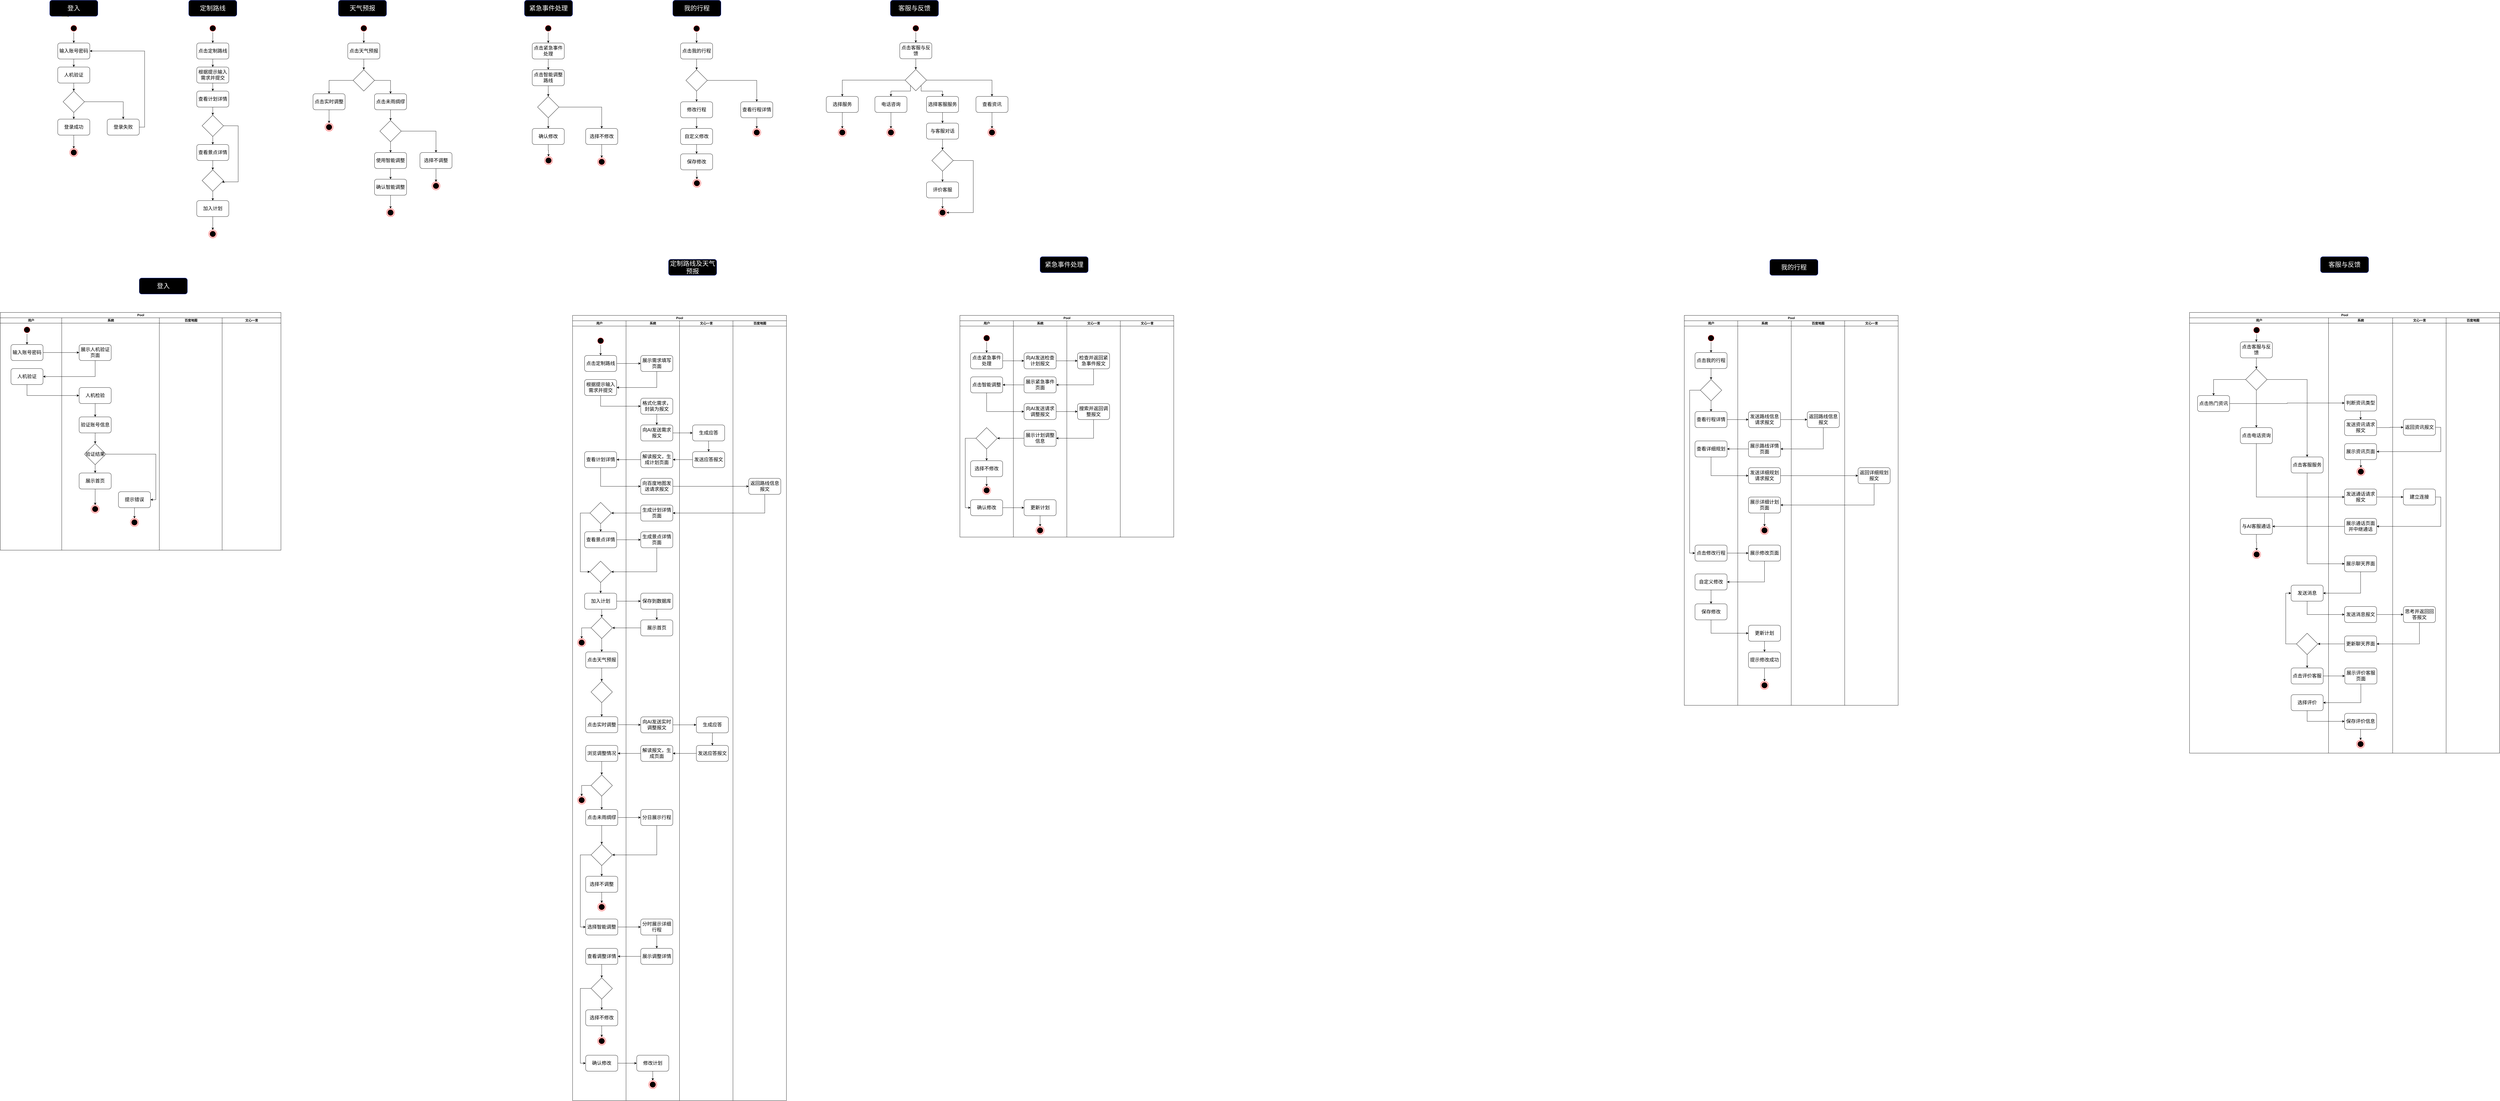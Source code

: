 <mxfile>
    <diagram name="第 1 页" id="XfoNmngTkiO264PHcStm">
        <mxGraphModel dx="2269" dy="1609" grid="1" gridSize="10" guides="1" tooltips="1" connect="1" arrows="1" fold="1" page="1" pageScale="1" pageWidth="827" pageHeight="1169" math="0" shadow="0">
            <root>
                <mxCell id="0"/>
                <mxCell id="1" parent="0"/>
                <mxCell id="T9Qwz79KRqM5nQ-3ivRh-36" style="edgeStyle=orthogonalEdgeStyle;rounded=0;orthogonalLoop=1;jettySize=auto;html=1;entryX=0.5;entryY=0;entryDx=0;entryDy=0;" parent="1" source="T9Qwz79KRqM5nQ-3ivRh-30" target="T9Qwz79KRqM5nQ-3ivRh-31" edge="1">
                    <mxGeometry relative="1" as="geometry"/>
                </mxCell>
                <mxCell id="T9Qwz79KRqM5nQ-3ivRh-30" value="" style="ellipse;html=1;shape=startState;fillColor=#000000;strokeColor=#ff0000;" parent="1" vertex="1">
                    <mxGeometry x="590" y="90" width="30" height="30" as="geometry"/>
                </mxCell>
                <mxCell id="T9Qwz79KRqM5nQ-3ivRh-35" value="" style="edgeStyle=orthogonalEdgeStyle;rounded=0;orthogonalLoop=1;jettySize=auto;html=1;" parent="1" source="T9Qwz79KRqM5nQ-3ivRh-31" target="T9Qwz79KRqM5nQ-3ivRh-32" edge="1">
                    <mxGeometry relative="1" as="geometry"/>
                </mxCell>
                <mxCell id="T9Qwz79KRqM5nQ-3ivRh-31" value="&lt;font style=&quot;font-size: 18px;&quot;&gt;输入账号密码&lt;/font&gt;" style="rounded=1;whiteSpace=wrap;html=1;" parent="1" vertex="1">
                    <mxGeometry x="545" y="160" width="120" height="60" as="geometry"/>
                </mxCell>
                <mxCell id="T9Qwz79KRqM5nQ-3ivRh-39" style="edgeStyle=orthogonalEdgeStyle;rounded=0;orthogonalLoop=1;jettySize=auto;html=1;entryX=0.5;entryY=0;entryDx=0;entryDy=0;" parent="1" source="T9Qwz79KRqM5nQ-3ivRh-32" target="T9Qwz79KRqM5nQ-3ivRh-38" edge="1">
                    <mxGeometry relative="1" as="geometry"/>
                </mxCell>
                <mxCell id="T9Qwz79KRqM5nQ-3ivRh-32" value="&lt;font style=&quot;font-size: 18px;&quot;&gt;人机验证&lt;/font&gt;" style="rounded=1;whiteSpace=wrap;html=1;" parent="1" vertex="1">
                    <mxGeometry x="545" y="250" width="120" height="60" as="geometry"/>
                </mxCell>
                <mxCell id="T9Qwz79KRqM5nQ-3ivRh-41" style="edgeStyle=orthogonalEdgeStyle;rounded=0;orthogonalLoop=1;jettySize=auto;html=1;entryX=0.5;entryY=0;entryDx=0;entryDy=0;" parent="1" source="T9Qwz79KRqM5nQ-3ivRh-38" target="T9Qwz79KRqM5nQ-3ivRh-40" edge="1">
                    <mxGeometry relative="1" as="geometry"/>
                </mxCell>
                <mxCell id="T9Qwz79KRqM5nQ-3ivRh-47" style="edgeStyle=orthogonalEdgeStyle;rounded=0;orthogonalLoop=1;jettySize=auto;html=1;" parent="1" source="T9Qwz79KRqM5nQ-3ivRh-38" target="T9Qwz79KRqM5nQ-3ivRh-46" edge="1">
                    <mxGeometry relative="1" as="geometry"/>
                </mxCell>
                <mxCell id="T9Qwz79KRqM5nQ-3ivRh-38" value="" style="rhombus;whiteSpace=wrap;html=1;" parent="1" vertex="1">
                    <mxGeometry x="565" y="340" width="80" height="80" as="geometry"/>
                </mxCell>
                <mxCell id="T9Qwz79KRqM5nQ-3ivRh-51" style="edgeStyle=orthogonalEdgeStyle;rounded=0;orthogonalLoop=1;jettySize=auto;html=1;entryX=0.5;entryY=0;entryDx=0;entryDy=0;" parent="1" source="T9Qwz79KRqM5nQ-3ivRh-40" target="T9Qwz79KRqM5nQ-3ivRh-50" edge="1">
                    <mxGeometry relative="1" as="geometry"/>
                </mxCell>
                <mxCell id="T9Qwz79KRqM5nQ-3ivRh-40" value="&lt;span style=&quot;font-size: 18px;&quot;&gt;登录成功&lt;/span&gt;" style="rounded=1;whiteSpace=wrap;html=1;" parent="1" vertex="1">
                    <mxGeometry x="545" y="445" width="120" height="60" as="geometry"/>
                </mxCell>
                <mxCell id="T9Qwz79KRqM5nQ-3ivRh-49" style="edgeStyle=orthogonalEdgeStyle;rounded=0;orthogonalLoop=1;jettySize=auto;html=1;entryX=1;entryY=0.5;entryDx=0;entryDy=0;exitX=1;exitY=0.5;exitDx=0;exitDy=0;" parent="1" source="T9Qwz79KRqM5nQ-3ivRh-46" target="T9Qwz79KRqM5nQ-3ivRh-31" edge="1">
                    <mxGeometry relative="1" as="geometry">
                        <Array as="points">
                            <mxPoint x="870" y="475"/>
                            <mxPoint x="870" y="190"/>
                        </Array>
                    </mxGeometry>
                </mxCell>
                <mxCell id="T9Qwz79KRqM5nQ-3ivRh-46" value="&lt;font style=&quot;font-size: 18px;&quot;&gt;登录失败&lt;/font&gt;" style="rounded=1;whiteSpace=wrap;html=1;" parent="1" vertex="1">
                    <mxGeometry x="730" y="445" width="120" height="60" as="geometry"/>
                </mxCell>
                <mxCell id="T9Qwz79KRqM5nQ-3ivRh-50" value="" style="ellipse;html=1;shape=endState;fillColor=#000000;strokeColor=#ff0000;" parent="1" vertex="1">
                    <mxGeometry x="590" y="555" width="30" height="30" as="geometry"/>
                </mxCell>
                <mxCell id="T9Qwz79KRqM5nQ-3ivRh-55" style="edgeStyle=orthogonalEdgeStyle;rounded=0;orthogonalLoop=1;jettySize=auto;html=1;entryX=0.5;entryY=0;entryDx=0;entryDy=0;" parent="1" source="T9Qwz79KRqM5nQ-3ivRh-52" target="T9Qwz79KRqM5nQ-3ivRh-53" edge="1">
                    <mxGeometry relative="1" as="geometry"/>
                </mxCell>
                <mxCell id="T9Qwz79KRqM5nQ-3ivRh-52" value="" style="ellipse;html=1;shape=startState;fillColor=#000000;strokeColor=#ff0000;" parent="1" vertex="1">
                    <mxGeometry x="1110" y="90" width="30" height="30" as="geometry"/>
                </mxCell>
                <mxCell id="T9Qwz79KRqM5nQ-3ivRh-57" value="" style="edgeStyle=orthogonalEdgeStyle;rounded=0;orthogonalLoop=1;jettySize=auto;html=1;" parent="1" source="T9Qwz79KRqM5nQ-3ivRh-53" target="T9Qwz79KRqM5nQ-3ivRh-56" edge="1">
                    <mxGeometry relative="1" as="geometry"/>
                </mxCell>
                <mxCell id="T9Qwz79KRqM5nQ-3ivRh-53" value="&lt;font style=&quot;font-size: 18px;&quot;&gt;点击定制路线&lt;/font&gt;" style="rounded=1;whiteSpace=wrap;html=1;" parent="1" vertex="1">
                    <mxGeometry x="1065" y="160" width="120" height="60" as="geometry"/>
                </mxCell>
                <mxCell id="T9Qwz79KRqM5nQ-3ivRh-69" value="" style="edgeStyle=orthogonalEdgeStyle;rounded=0;orthogonalLoop=1;jettySize=auto;html=1;" parent="1" source="T9Qwz79KRqM5nQ-3ivRh-56" target="T9Qwz79KRqM5nQ-3ivRh-62" edge="1">
                    <mxGeometry relative="1" as="geometry"/>
                </mxCell>
                <mxCell id="T9Qwz79KRqM5nQ-3ivRh-56" value="&lt;font style=&quot;font-size: 18px;&quot;&gt;根据提示输入需求并提交&lt;/font&gt;" style="rounded=1;whiteSpace=wrap;html=1;" parent="1" vertex="1">
                    <mxGeometry x="1065" y="250" width="120" height="60" as="geometry"/>
                </mxCell>
                <mxCell id="T9Qwz79KRqM5nQ-3ivRh-73" value="" style="edgeStyle=orthogonalEdgeStyle;rounded=0;orthogonalLoop=1;jettySize=auto;html=1;" parent="1" source="T9Qwz79KRqM5nQ-3ivRh-62" target="T9Qwz79KRqM5nQ-3ivRh-70" edge="1">
                    <mxGeometry relative="1" as="geometry"/>
                </mxCell>
                <mxCell id="T9Qwz79KRqM5nQ-3ivRh-62" value="&lt;font style=&quot;font-size: 18px;&quot;&gt;查看计划详情&lt;/font&gt;" style="rounded=1;whiteSpace=wrap;html=1;" parent="1" vertex="1">
                    <mxGeometry x="1065" y="340" width="120" height="60" as="geometry"/>
                </mxCell>
                <mxCell id="T9Qwz79KRqM5nQ-3ivRh-82" value="" style="edgeStyle=orthogonalEdgeStyle;rounded=0;orthogonalLoop=1;jettySize=auto;html=1;" parent="1" source="T9Qwz79KRqM5nQ-3ivRh-70" target="T9Qwz79KRqM5nQ-3ivRh-71" edge="1">
                    <mxGeometry relative="1" as="geometry"/>
                </mxCell>
                <mxCell id="T9Qwz79KRqM5nQ-3ivRh-86" style="edgeStyle=orthogonalEdgeStyle;rounded=0;orthogonalLoop=1;jettySize=auto;html=1;entryX=1;entryY=0.5;entryDx=0;entryDy=0;" parent="1" source="T9Qwz79KRqM5nQ-3ivRh-70" target="T9Qwz79KRqM5nQ-3ivRh-81" edge="1">
                    <mxGeometry relative="1" as="geometry">
                        <Array as="points">
                            <mxPoint x="1220" y="470"/>
                            <mxPoint x="1220" y="680"/>
                            <mxPoint x="1165" y="680"/>
                        </Array>
                    </mxGeometry>
                </mxCell>
                <mxCell id="T9Qwz79KRqM5nQ-3ivRh-70" value="" style="rhombus;whiteSpace=wrap;html=1;" parent="1" vertex="1">
                    <mxGeometry x="1085" y="430" width="80" height="80" as="geometry"/>
                </mxCell>
                <mxCell id="T9Qwz79KRqM5nQ-3ivRh-83" value="" style="edgeStyle=orthogonalEdgeStyle;rounded=0;orthogonalLoop=1;jettySize=auto;html=1;" parent="1" source="T9Qwz79KRqM5nQ-3ivRh-71" target="T9Qwz79KRqM5nQ-3ivRh-81" edge="1">
                    <mxGeometry relative="1" as="geometry"/>
                </mxCell>
                <mxCell id="T9Qwz79KRqM5nQ-3ivRh-71" value="&lt;font style=&quot;font-size: 18px;&quot;&gt;查看景点详情&lt;/font&gt;" style="rounded=1;whiteSpace=wrap;html=1;" parent="1" vertex="1">
                    <mxGeometry x="1065" y="540" width="120" height="60" as="geometry"/>
                </mxCell>
                <mxCell id="T9Qwz79KRqM5nQ-3ivRh-89" value="" style="edgeStyle=orthogonalEdgeStyle;rounded=0;orthogonalLoop=1;jettySize=auto;html=1;" parent="1" source="T9Qwz79KRqM5nQ-3ivRh-81" target="T9Qwz79KRqM5nQ-3ivRh-88" edge="1">
                    <mxGeometry relative="1" as="geometry"/>
                </mxCell>
                <mxCell id="T9Qwz79KRqM5nQ-3ivRh-81" value="" style="rhombus;whiteSpace=wrap;html=1;" parent="1" vertex="1">
                    <mxGeometry x="1085" y="635" width="80" height="80" as="geometry"/>
                </mxCell>
                <mxCell id="T9Qwz79KRqM5nQ-3ivRh-91" value="" style="edgeStyle=orthogonalEdgeStyle;rounded=0;orthogonalLoop=1;jettySize=auto;html=1;" parent="1" source="T9Qwz79KRqM5nQ-3ivRh-88" target="T9Qwz79KRqM5nQ-3ivRh-90" edge="1">
                    <mxGeometry relative="1" as="geometry"/>
                </mxCell>
                <mxCell id="T9Qwz79KRqM5nQ-3ivRh-88" value="&lt;font style=&quot;font-size: 18px;&quot;&gt;加入计划&lt;/font&gt;" style="rounded=1;whiteSpace=wrap;html=1;" parent="1" vertex="1">
                    <mxGeometry x="1065" y="750" width="120" height="60" as="geometry"/>
                </mxCell>
                <mxCell id="T9Qwz79KRqM5nQ-3ivRh-90" value="" style="ellipse;html=1;shape=endState;fillColor=#000000;strokeColor=#ff0000;" parent="1" vertex="1">
                    <mxGeometry x="1110" y="860" width="30" height="30" as="geometry"/>
                </mxCell>
                <mxCell id="T9Qwz79KRqM5nQ-3ivRh-95" value="" style="edgeStyle=orthogonalEdgeStyle;rounded=0;orthogonalLoop=1;jettySize=auto;html=1;" parent="1" source="T9Qwz79KRqM5nQ-3ivRh-93" target="T9Qwz79KRqM5nQ-3ivRh-94" edge="1">
                    <mxGeometry relative="1" as="geometry"/>
                </mxCell>
                <mxCell id="T9Qwz79KRqM5nQ-3ivRh-93" value="" style="ellipse;html=1;shape=startState;fillColor=#000000;strokeColor=#ff0000;" parent="1" vertex="1">
                    <mxGeometry x="1675" y="90" width="30" height="30" as="geometry"/>
                </mxCell>
                <mxCell id="T9Qwz79KRqM5nQ-3ivRh-99" value="" style="edgeStyle=orthogonalEdgeStyle;rounded=0;orthogonalLoop=1;jettySize=auto;html=1;" parent="1" source="T9Qwz79KRqM5nQ-3ivRh-94" target="T9Qwz79KRqM5nQ-3ivRh-96" edge="1">
                    <mxGeometry relative="1" as="geometry"/>
                </mxCell>
                <mxCell id="T9Qwz79KRqM5nQ-3ivRh-94" value="&lt;font style=&quot;font-size: 18px;&quot;&gt;点击天气预报&lt;/font&gt;" style="rounded=1;whiteSpace=wrap;html=1;" parent="1" vertex="1">
                    <mxGeometry x="1630" y="160" width="120" height="60" as="geometry"/>
                </mxCell>
                <mxCell id="T9Qwz79KRqM5nQ-3ivRh-100" style="edgeStyle=orthogonalEdgeStyle;rounded=0;orthogonalLoop=1;jettySize=auto;html=1;entryX=0.5;entryY=0;entryDx=0;entryDy=0;" parent="1" source="T9Qwz79KRqM5nQ-3ivRh-96" target="T9Qwz79KRqM5nQ-3ivRh-97" edge="1">
                    <mxGeometry relative="1" as="geometry">
                        <mxPoint x="1570" y="370" as="targetPoint"/>
                    </mxGeometry>
                </mxCell>
                <mxCell id="T9Qwz79KRqM5nQ-3ivRh-101" style="edgeStyle=orthogonalEdgeStyle;rounded=0;orthogonalLoop=1;jettySize=auto;html=1;entryX=0.5;entryY=0;entryDx=0;entryDy=0;exitX=1;exitY=0.5;exitDx=0;exitDy=0;" parent="1" source="T9Qwz79KRqM5nQ-3ivRh-96" target="T9Qwz79KRqM5nQ-3ivRh-98" edge="1">
                    <mxGeometry relative="1" as="geometry">
                        <mxPoint x="1790" y="370" as="targetPoint"/>
                    </mxGeometry>
                </mxCell>
                <mxCell id="T9Qwz79KRqM5nQ-3ivRh-96" value="" style="rhombus;whiteSpace=wrap;html=1;" parent="1" vertex="1">
                    <mxGeometry x="1650" y="260" width="80" height="80" as="geometry"/>
                </mxCell>
                <mxCell id="T9Qwz79KRqM5nQ-3ivRh-111" value="" style="edgeStyle=orthogonalEdgeStyle;rounded=0;orthogonalLoop=1;jettySize=auto;html=1;" parent="1" source="T9Qwz79KRqM5nQ-3ivRh-97" target="T9Qwz79KRqM5nQ-3ivRh-110" edge="1">
                    <mxGeometry relative="1" as="geometry"/>
                </mxCell>
                <mxCell id="T9Qwz79KRqM5nQ-3ivRh-97" value="&lt;font style=&quot;font-size: 18px;&quot;&gt;点击实时调整&lt;/font&gt;" style="rounded=1;whiteSpace=wrap;html=1;" parent="1" vertex="1">
                    <mxGeometry x="1500" y="350" width="120" height="60" as="geometry"/>
                </mxCell>
                <mxCell id="T9Qwz79KRqM5nQ-3ivRh-103" value="" style="edgeStyle=orthogonalEdgeStyle;rounded=0;orthogonalLoop=1;jettySize=auto;html=1;" parent="1" source="T9Qwz79KRqM5nQ-3ivRh-98" target="T9Qwz79KRqM5nQ-3ivRh-102" edge="1">
                    <mxGeometry relative="1" as="geometry"/>
                </mxCell>
                <mxCell id="T9Qwz79KRqM5nQ-3ivRh-98" value="&lt;font style=&quot;font-size: 18px;&quot;&gt;点击未雨绸缪&lt;/font&gt;" style="rounded=1;whiteSpace=wrap;html=1;" parent="1" vertex="1">
                    <mxGeometry x="1730" y="350" width="120" height="60" as="geometry"/>
                </mxCell>
                <mxCell id="T9Qwz79KRqM5nQ-3ivRh-105" value="" style="edgeStyle=orthogonalEdgeStyle;rounded=0;orthogonalLoop=1;jettySize=auto;html=1;" parent="1" source="T9Qwz79KRqM5nQ-3ivRh-102" target="T9Qwz79KRqM5nQ-3ivRh-104" edge="1">
                    <mxGeometry relative="1" as="geometry"/>
                </mxCell>
                <mxCell id="T9Qwz79KRqM5nQ-3ivRh-108" style="edgeStyle=orthogonalEdgeStyle;rounded=0;orthogonalLoop=1;jettySize=auto;html=1;entryX=0.5;entryY=0;entryDx=0;entryDy=0;" parent="1" source="T9Qwz79KRqM5nQ-3ivRh-102" target="T9Qwz79KRqM5nQ-3ivRh-106" edge="1">
                    <mxGeometry relative="1" as="geometry"/>
                </mxCell>
                <mxCell id="T9Qwz79KRqM5nQ-3ivRh-102" value="" style="rhombus;whiteSpace=wrap;html=1;" parent="1" vertex="1">
                    <mxGeometry x="1750" y="450" width="80" height="80" as="geometry"/>
                </mxCell>
                <mxCell id="T9Qwz79KRqM5nQ-3ivRh-109" value="" style="edgeStyle=orthogonalEdgeStyle;rounded=0;orthogonalLoop=1;jettySize=auto;html=1;" parent="1" source="T9Qwz79KRqM5nQ-3ivRh-104" target="T9Qwz79KRqM5nQ-3ivRh-107" edge="1">
                    <mxGeometry relative="1" as="geometry"/>
                </mxCell>
                <mxCell id="T9Qwz79KRqM5nQ-3ivRh-104" value="&lt;font style=&quot;font-size: 18px;&quot;&gt;使用智能调整&lt;/font&gt;" style="rounded=1;whiteSpace=wrap;html=1;" parent="1" vertex="1">
                    <mxGeometry x="1730" y="570" width="120" height="60" as="geometry"/>
                </mxCell>
                <mxCell id="T9Qwz79KRqM5nQ-3ivRh-115" value="" style="edgeStyle=orthogonalEdgeStyle;rounded=0;orthogonalLoop=1;jettySize=auto;html=1;" parent="1" source="T9Qwz79KRqM5nQ-3ivRh-106" target="T9Qwz79KRqM5nQ-3ivRh-114" edge="1">
                    <mxGeometry relative="1" as="geometry"/>
                </mxCell>
                <mxCell id="T9Qwz79KRqM5nQ-3ivRh-106" value="&lt;font style=&quot;font-size: 18px;&quot;&gt;选择不调整&lt;/font&gt;" style="rounded=1;whiteSpace=wrap;html=1;" parent="1" vertex="1">
                    <mxGeometry x="1900" y="570" width="120" height="60" as="geometry"/>
                </mxCell>
                <mxCell id="T9Qwz79KRqM5nQ-3ivRh-113" value="" style="edgeStyle=orthogonalEdgeStyle;rounded=0;orthogonalLoop=1;jettySize=auto;html=1;" parent="1" source="T9Qwz79KRqM5nQ-3ivRh-107" target="T9Qwz79KRqM5nQ-3ivRh-112" edge="1">
                    <mxGeometry relative="1" as="geometry"/>
                </mxCell>
                <mxCell id="T9Qwz79KRqM5nQ-3ivRh-107" value="&lt;font style=&quot;font-size: 18px;&quot;&gt;确认智能调整&lt;/font&gt;" style="rounded=1;whiteSpace=wrap;html=1;" parent="1" vertex="1">
                    <mxGeometry x="1730" y="670" width="120" height="60" as="geometry"/>
                </mxCell>
                <mxCell id="T9Qwz79KRqM5nQ-3ivRh-110" value="" style="ellipse;html=1;shape=endState;fillColor=#000000;strokeColor=#ff0000;" parent="1" vertex="1">
                    <mxGeometry x="1545" y="460" width="30" height="30" as="geometry"/>
                </mxCell>
                <mxCell id="T9Qwz79KRqM5nQ-3ivRh-112" value="" style="ellipse;html=1;shape=endState;fillColor=#000000;strokeColor=#ff0000;" parent="1" vertex="1">
                    <mxGeometry x="1775" y="780" width="30" height="30" as="geometry"/>
                </mxCell>
                <mxCell id="T9Qwz79KRqM5nQ-3ivRh-114" value="" style="ellipse;html=1;shape=endState;fillColor=#000000;strokeColor=#ff0000;" parent="1" vertex="1">
                    <mxGeometry x="1945" y="680" width="30" height="30" as="geometry"/>
                </mxCell>
                <mxCell id="T9Qwz79KRqM5nQ-3ivRh-118" value="" style="edgeStyle=orthogonalEdgeStyle;rounded=0;orthogonalLoop=1;jettySize=auto;html=1;" parent="1" source="T9Qwz79KRqM5nQ-3ivRh-116" target="T9Qwz79KRqM5nQ-3ivRh-117" edge="1">
                    <mxGeometry relative="1" as="geometry"/>
                </mxCell>
                <mxCell id="T9Qwz79KRqM5nQ-3ivRh-116" value="" style="ellipse;html=1;shape=startState;fillColor=#000000;strokeColor=#ff0000;" parent="1" vertex="1">
                    <mxGeometry x="2365" y="90" width="30" height="30" as="geometry"/>
                </mxCell>
                <mxCell id="T9Qwz79KRqM5nQ-3ivRh-120" value="" style="edgeStyle=orthogonalEdgeStyle;rounded=0;orthogonalLoop=1;jettySize=auto;html=1;" parent="1" source="T9Qwz79KRqM5nQ-3ivRh-117" target="T9Qwz79KRqM5nQ-3ivRh-119" edge="1">
                    <mxGeometry relative="1" as="geometry"/>
                </mxCell>
                <mxCell id="T9Qwz79KRqM5nQ-3ivRh-117" value="&lt;font style=&quot;font-size: 18px;&quot;&gt;点击紧急事件处理&lt;/font&gt;" style="rounded=1;whiteSpace=wrap;html=1;" parent="1" vertex="1">
                    <mxGeometry x="2320" y="160" width="120" height="60" as="geometry"/>
                </mxCell>
                <mxCell id="T9Qwz79KRqM5nQ-3ivRh-122" value="" style="edgeStyle=orthogonalEdgeStyle;rounded=0;orthogonalLoop=1;jettySize=auto;html=1;" parent="1" source="T9Qwz79KRqM5nQ-3ivRh-119" target="T9Qwz79KRqM5nQ-3ivRh-121" edge="1">
                    <mxGeometry relative="1" as="geometry"/>
                </mxCell>
                <mxCell id="T9Qwz79KRqM5nQ-3ivRh-119" value="&lt;font style=&quot;font-size: 18px;&quot;&gt;点击智能调整路线&lt;/font&gt;" style="rounded=1;whiteSpace=wrap;html=1;" parent="1" vertex="1">
                    <mxGeometry x="2320" y="260" width="120" height="60" as="geometry"/>
                </mxCell>
                <mxCell id="T9Qwz79KRqM5nQ-3ivRh-125" value="" style="edgeStyle=orthogonalEdgeStyle;rounded=0;orthogonalLoop=1;jettySize=auto;html=1;" parent="1" source="T9Qwz79KRqM5nQ-3ivRh-121" target="T9Qwz79KRqM5nQ-3ivRh-123" edge="1">
                    <mxGeometry relative="1" as="geometry"/>
                </mxCell>
                <mxCell id="T9Qwz79KRqM5nQ-3ivRh-126" style="edgeStyle=orthogonalEdgeStyle;rounded=0;orthogonalLoop=1;jettySize=auto;html=1;entryX=0.5;entryY=0;entryDx=0;entryDy=0;" parent="1" source="T9Qwz79KRqM5nQ-3ivRh-121" target="T9Qwz79KRqM5nQ-3ivRh-124" edge="1">
                    <mxGeometry relative="1" as="geometry"/>
                </mxCell>
                <mxCell id="T9Qwz79KRqM5nQ-3ivRh-121" value="" style="rhombus;whiteSpace=wrap;html=1;" parent="1" vertex="1">
                    <mxGeometry x="2340" y="360" width="80" height="80" as="geometry"/>
                </mxCell>
                <mxCell id="T9Qwz79KRqM5nQ-3ivRh-129" value="" style="edgeStyle=orthogonalEdgeStyle;rounded=0;orthogonalLoop=1;jettySize=auto;html=1;" parent="1" source="T9Qwz79KRqM5nQ-3ivRh-123" target="T9Qwz79KRqM5nQ-3ivRh-127" edge="1">
                    <mxGeometry relative="1" as="geometry"/>
                </mxCell>
                <mxCell id="T9Qwz79KRqM5nQ-3ivRh-123" value="&lt;font style=&quot;font-size: 18px;&quot;&gt;确认修改&lt;/font&gt;" style="rounded=1;whiteSpace=wrap;html=1;" parent="1" vertex="1">
                    <mxGeometry x="2320" y="480" width="120" height="60" as="geometry"/>
                </mxCell>
                <mxCell id="T9Qwz79KRqM5nQ-3ivRh-130" value="" style="edgeStyle=orthogonalEdgeStyle;rounded=0;orthogonalLoop=1;jettySize=auto;html=1;" parent="1" source="T9Qwz79KRqM5nQ-3ivRh-124" target="T9Qwz79KRqM5nQ-3ivRh-128" edge="1">
                    <mxGeometry relative="1" as="geometry"/>
                </mxCell>
                <mxCell id="T9Qwz79KRqM5nQ-3ivRh-124" value="&lt;font style=&quot;font-size: 18px;&quot;&gt;选择不修改&lt;/font&gt;" style="rounded=1;whiteSpace=wrap;html=1;" parent="1" vertex="1">
                    <mxGeometry x="2520" y="480" width="120" height="60" as="geometry"/>
                </mxCell>
                <mxCell id="T9Qwz79KRqM5nQ-3ivRh-127" value="" style="ellipse;html=1;shape=endState;fillColor=#000000;strokeColor=#ff0000;" parent="1" vertex="1">
                    <mxGeometry x="2366" y="585" width="30" height="30" as="geometry"/>
                </mxCell>
                <mxCell id="T9Qwz79KRqM5nQ-3ivRh-128" value="" style="ellipse;html=1;shape=endState;fillColor=#000000;strokeColor=#ff0000;" parent="1" vertex="1">
                    <mxGeometry x="2565" y="590" width="30" height="30" as="geometry"/>
                </mxCell>
                <mxCell id="T9Qwz79KRqM5nQ-3ivRh-133" value="" style="edgeStyle=orthogonalEdgeStyle;rounded=0;orthogonalLoop=1;jettySize=auto;html=1;" parent="1" source="T9Qwz79KRqM5nQ-3ivRh-131" target="T9Qwz79KRqM5nQ-3ivRh-132" edge="1">
                    <mxGeometry relative="1" as="geometry"/>
                </mxCell>
                <mxCell id="T9Qwz79KRqM5nQ-3ivRh-131" value="" style="ellipse;html=1;shape=startState;fillColor=#000000;strokeColor=#ff0000;" parent="1" vertex="1">
                    <mxGeometry x="2920" y="91" width="30" height="30" as="geometry"/>
                </mxCell>
                <mxCell id="T9Qwz79KRqM5nQ-3ivRh-135" value="" style="edgeStyle=orthogonalEdgeStyle;rounded=0;orthogonalLoop=1;jettySize=auto;html=1;" parent="1" source="T9Qwz79KRqM5nQ-3ivRh-132" target="T9Qwz79KRqM5nQ-3ivRh-134" edge="1">
                    <mxGeometry relative="1" as="geometry"/>
                </mxCell>
                <mxCell id="T9Qwz79KRqM5nQ-3ivRh-132" value="&lt;font style=&quot;font-size: 18px;&quot;&gt;点击我的行程&lt;/font&gt;" style="rounded=1;whiteSpace=wrap;html=1;" parent="1" vertex="1">
                    <mxGeometry x="2875" y="160" width="120" height="60" as="geometry"/>
                </mxCell>
                <mxCell id="T9Qwz79KRqM5nQ-3ivRh-137" value="" style="edgeStyle=orthogonalEdgeStyle;rounded=0;orthogonalLoop=1;jettySize=auto;html=1;" parent="1" source="T9Qwz79KRqM5nQ-3ivRh-134" target="T9Qwz79KRqM5nQ-3ivRh-136" edge="1">
                    <mxGeometry relative="1" as="geometry"/>
                </mxCell>
                <mxCell id="T9Qwz79KRqM5nQ-3ivRh-139" style="edgeStyle=orthogonalEdgeStyle;rounded=0;orthogonalLoop=1;jettySize=auto;html=1;entryX=0.5;entryY=0;entryDx=0;entryDy=0;" parent="1" source="T9Qwz79KRqM5nQ-3ivRh-134" target="T9Qwz79KRqM5nQ-3ivRh-138" edge="1">
                    <mxGeometry relative="1" as="geometry"/>
                </mxCell>
                <mxCell id="T9Qwz79KRqM5nQ-3ivRh-134" value="" style="rhombus;whiteSpace=wrap;html=1;" parent="1" vertex="1">
                    <mxGeometry x="2895" y="260" width="80" height="80" as="geometry"/>
                </mxCell>
                <mxCell id="T9Qwz79KRqM5nQ-3ivRh-142" value="" style="edgeStyle=orthogonalEdgeStyle;rounded=0;orthogonalLoop=1;jettySize=auto;html=1;" parent="1" source="T9Qwz79KRqM5nQ-3ivRh-136" target="T9Qwz79KRqM5nQ-3ivRh-140" edge="1">
                    <mxGeometry relative="1" as="geometry"/>
                </mxCell>
                <mxCell id="T9Qwz79KRqM5nQ-3ivRh-136" value="&lt;font style=&quot;font-size: 18px;&quot;&gt;修改行程&lt;/font&gt;" style="rounded=1;whiteSpace=wrap;html=1;" parent="1" vertex="1">
                    <mxGeometry x="2875" y="380" width="120" height="60" as="geometry"/>
                </mxCell>
                <mxCell id="T9Qwz79KRqM5nQ-3ivRh-147" value="" style="edgeStyle=orthogonalEdgeStyle;rounded=0;orthogonalLoop=1;jettySize=auto;html=1;" parent="1" source="T9Qwz79KRqM5nQ-3ivRh-138" target="T9Qwz79KRqM5nQ-3ivRh-146" edge="1">
                    <mxGeometry relative="1" as="geometry"/>
                </mxCell>
                <mxCell id="T9Qwz79KRqM5nQ-3ivRh-138" value="&lt;font style=&quot;font-size: 18px;&quot;&gt;查看行程详情&lt;/font&gt;" style="rounded=1;whiteSpace=wrap;html=1;" parent="1" vertex="1">
                    <mxGeometry x="3100" y="380" width="120" height="60" as="geometry"/>
                </mxCell>
                <mxCell id="T9Qwz79KRqM5nQ-3ivRh-143" value="" style="edgeStyle=orthogonalEdgeStyle;rounded=0;orthogonalLoop=1;jettySize=auto;html=1;" parent="1" source="T9Qwz79KRqM5nQ-3ivRh-140" target="T9Qwz79KRqM5nQ-3ivRh-141" edge="1">
                    <mxGeometry relative="1" as="geometry"/>
                </mxCell>
                <mxCell id="T9Qwz79KRqM5nQ-3ivRh-140" value="&lt;font style=&quot;font-size: 18px;&quot;&gt;自定义修改&lt;/font&gt;" style="rounded=1;whiteSpace=wrap;html=1;" parent="1" vertex="1">
                    <mxGeometry x="2875" y="480" width="120" height="60" as="geometry"/>
                </mxCell>
                <mxCell id="T9Qwz79KRqM5nQ-3ivRh-145" value="" style="edgeStyle=orthogonalEdgeStyle;rounded=0;orthogonalLoop=1;jettySize=auto;html=1;" parent="1" source="T9Qwz79KRqM5nQ-3ivRh-141" target="T9Qwz79KRqM5nQ-3ivRh-144" edge="1">
                    <mxGeometry relative="1" as="geometry"/>
                </mxCell>
                <mxCell id="T9Qwz79KRqM5nQ-3ivRh-141" value="&lt;font style=&quot;font-size: 18px;&quot;&gt;保存修改&lt;/font&gt;" style="rounded=1;whiteSpace=wrap;html=1;" parent="1" vertex="1">
                    <mxGeometry x="2875" y="575" width="120" height="60" as="geometry"/>
                </mxCell>
                <mxCell id="T9Qwz79KRqM5nQ-3ivRh-144" value="" style="ellipse;html=1;shape=endState;fillColor=#000000;strokeColor=#ff0000;" parent="1" vertex="1">
                    <mxGeometry x="2921" y="670" width="30" height="30" as="geometry"/>
                </mxCell>
                <mxCell id="T9Qwz79KRqM5nQ-3ivRh-146" value="" style="ellipse;html=1;shape=endState;fillColor=#000000;strokeColor=#ff0000;" parent="1" vertex="1">
                    <mxGeometry x="3145" y="480" width="30" height="30" as="geometry"/>
                </mxCell>
                <mxCell id="T9Qwz79KRqM5nQ-3ivRh-151" value="" style="edgeStyle=orthogonalEdgeStyle;rounded=0;orthogonalLoop=1;jettySize=auto;html=1;" parent="1" source="T9Qwz79KRqM5nQ-3ivRh-148" target="T9Qwz79KRqM5nQ-3ivRh-150" edge="1">
                    <mxGeometry relative="1" as="geometry"/>
                </mxCell>
                <mxCell id="T9Qwz79KRqM5nQ-3ivRh-148" value="" style="ellipse;html=1;shape=startState;fillColor=#000000;strokeColor=#ff0000;" parent="1" vertex="1">
                    <mxGeometry x="3740" y="90" width="30" height="30" as="geometry"/>
                </mxCell>
                <mxCell id="T9Qwz79KRqM5nQ-3ivRh-153" value="" style="edgeStyle=orthogonalEdgeStyle;rounded=0;orthogonalLoop=1;jettySize=auto;html=1;" parent="1" source="T9Qwz79KRqM5nQ-3ivRh-150" target="T9Qwz79KRqM5nQ-3ivRh-152" edge="1">
                    <mxGeometry relative="1" as="geometry"/>
                </mxCell>
                <mxCell id="T9Qwz79KRqM5nQ-3ivRh-150" value="&lt;font style=&quot;font-size: 18px;&quot;&gt;点击客服与反馈&lt;/font&gt;" style="rounded=1;whiteSpace=wrap;html=1;" parent="1" vertex="1">
                    <mxGeometry x="3695" y="159" width="120" height="60" as="geometry"/>
                </mxCell>
                <mxCell id="T9Qwz79KRqM5nQ-3ivRh-159" style="edgeStyle=orthogonalEdgeStyle;rounded=0;orthogonalLoop=1;jettySize=auto;html=1;entryX=0.5;entryY=0;entryDx=0;entryDy=0;" parent="1" source="T9Qwz79KRqM5nQ-3ivRh-152" target="T9Qwz79KRqM5nQ-3ivRh-154" edge="1">
                    <mxGeometry relative="1" as="geometry"/>
                </mxCell>
                <mxCell id="T9Qwz79KRqM5nQ-3ivRh-160" style="edgeStyle=orthogonalEdgeStyle;rounded=0;orthogonalLoop=1;jettySize=auto;html=1;entryX=0.5;entryY=0;entryDx=0;entryDy=0;" parent="1" source="T9Qwz79KRqM5nQ-3ivRh-152" target="T9Qwz79KRqM5nQ-3ivRh-156" edge="1">
                    <mxGeometry relative="1" as="geometry"/>
                </mxCell>
                <mxCell id="T9Qwz79KRqM5nQ-3ivRh-168" style="edgeStyle=orthogonalEdgeStyle;rounded=0;orthogonalLoop=1;jettySize=auto;html=1;exitX=1;exitY=1;exitDx=0;exitDy=0;entryX=0.5;entryY=0;entryDx=0;entryDy=0;" parent="1" source="T9Qwz79KRqM5nQ-3ivRh-152" target="T9Qwz79KRqM5nQ-3ivRh-166" edge="1">
                    <mxGeometry relative="1" as="geometry">
                        <Array as="points">
                            <mxPoint x="3775" y="340"/>
                            <mxPoint x="3855" y="340"/>
                        </Array>
                    </mxGeometry>
                </mxCell>
                <mxCell id="T9Qwz79KRqM5nQ-3ivRh-169" style="edgeStyle=orthogonalEdgeStyle;rounded=0;orthogonalLoop=1;jettySize=auto;html=1;exitX=0;exitY=1;exitDx=0;exitDy=0;entryX=0.5;entryY=0;entryDx=0;entryDy=0;" parent="1" source="T9Qwz79KRqM5nQ-3ivRh-152" target="T9Qwz79KRqM5nQ-3ivRh-165" edge="1">
                    <mxGeometry relative="1" as="geometry">
                        <Array as="points">
                            <mxPoint x="3735" y="340"/>
                            <mxPoint x="3662" y="340"/>
                        </Array>
                    </mxGeometry>
                </mxCell>
                <mxCell id="T9Qwz79KRqM5nQ-3ivRh-152" value="" style="rhombus;whiteSpace=wrap;html=1;" parent="1" vertex="1">
                    <mxGeometry x="3715" y="259" width="80" height="80" as="geometry"/>
                </mxCell>
                <mxCell id="T9Qwz79KRqM5nQ-3ivRh-162" value="" style="edgeStyle=orthogonalEdgeStyle;rounded=0;orthogonalLoop=1;jettySize=auto;html=1;" parent="1" source="T9Qwz79KRqM5nQ-3ivRh-154" target="T9Qwz79KRqM5nQ-3ivRh-161" edge="1">
                    <mxGeometry relative="1" as="geometry"/>
                </mxCell>
                <mxCell id="T9Qwz79KRqM5nQ-3ivRh-154" value="&lt;font style=&quot;font-size: 18px;&quot;&gt;选择服务&lt;/font&gt;" style="rounded=1;whiteSpace=wrap;html=1;" parent="1" vertex="1">
                    <mxGeometry x="3420" y="360" width="120" height="60" as="geometry"/>
                </mxCell>
                <mxCell id="T9Qwz79KRqM5nQ-3ivRh-185" value="" style="edgeStyle=orthogonalEdgeStyle;rounded=0;orthogonalLoop=1;jettySize=auto;html=1;" parent="1" source="T9Qwz79KRqM5nQ-3ivRh-156" target="T9Qwz79KRqM5nQ-3ivRh-178" edge="1">
                    <mxGeometry relative="1" as="geometry"/>
                </mxCell>
                <mxCell id="T9Qwz79KRqM5nQ-3ivRh-156" value="&lt;font style=&quot;font-size: 18px;&quot;&gt;查看资讯&lt;/font&gt;" style="rounded=1;whiteSpace=wrap;html=1;" parent="1" vertex="1">
                    <mxGeometry x="3980" y="360" width="120" height="60" as="geometry"/>
                </mxCell>
                <mxCell id="T9Qwz79KRqM5nQ-3ivRh-161" value="" style="ellipse;html=1;shape=endState;fillColor=#000000;strokeColor=#ff0000;" parent="1" vertex="1">
                    <mxGeometry x="3465" y="480" width="30" height="30" as="geometry"/>
                </mxCell>
                <mxCell id="T9Qwz79KRqM5nQ-3ivRh-180" value="" style="edgeStyle=orthogonalEdgeStyle;rounded=0;orthogonalLoop=1;jettySize=auto;html=1;" parent="1" source="T9Qwz79KRqM5nQ-3ivRh-165" target="T9Qwz79KRqM5nQ-3ivRh-176" edge="1">
                    <mxGeometry relative="1" as="geometry"/>
                </mxCell>
                <mxCell id="T9Qwz79KRqM5nQ-3ivRh-165" value="&lt;font style=&quot;font-size: 18px;&quot;&gt;电话咨询&lt;/font&gt;" style="rounded=1;whiteSpace=wrap;html=1;" parent="1" vertex="1">
                    <mxGeometry x="3602" y="360" width="120" height="60" as="geometry"/>
                </mxCell>
                <mxCell id="T9Qwz79KRqM5nQ-3ivRh-171" value="" style="edgeStyle=orthogonalEdgeStyle;rounded=0;orthogonalLoop=1;jettySize=auto;html=1;" parent="1" source="T9Qwz79KRqM5nQ-3ivRh-166" target="T9Qwz79KRqM5nQ-3ivRh-170" edge="1">
                    <mxGeometry relative="1" as="geometry"/>
                </mxCell>
                <mxCell id="T9Qwz79KRqM5nQ-3ivRh-166" value="&lt;font style=&quot;font-size: 18px;&quot;&gt;选择客服服务&lt;/font&gt;" style="rounded=1;whiteSpace=wrap;html=1;" parent="1" vertex="1">
                    <mxGeometry x="3795" y="360" width="120" height="60" as="geometry"/>
                </mxCell>
                <mxCell id="T9Qwz79KRqM5nQ-3ivRh-173" value="" style="edgeStyle=orthogonalEdgeStyle;rounded=0;orthogonalLoop=1;jettySize=auto;html=1;" parent="1" source="T9Qwz79KRqM5nQ-3ivRh-170" target="T9Qwz79KRqM5nQ-3ivRh-172" edge="1">
                    <mxGeometry relative="1" as="geometry"/>
                </mxCell>
                <mxCell id="T9Qwz79KRqM5nQ-3ivRh-170" value="&lt;font style=&quot;font-size: 18px;&quot;&gt;与客服对话&lt;/font&gt;" style="rounded=1;whiteSpace=wrap;html=1;" parent="1" vertex="1">
                    <mxGeometry x="3795" y="460" width="120" height="60" as="geometry"/>
                </mxCell>
                <mxCell id="T9Qwz79KRqM5nQ-3ivRh-175" value="" style="edgeStyle=orthogonalEdgeStyle;rounded=0;orthogonalLoop=1;jettySize=auto;html=1;" parent="1" source="T9Qwz79KRqM5nQ-3ivRh-172" target="T9Qwz79KRqM5nQ-3ivRh-174" edge="1">
                    <mxGeometry relative="1" as="geometry"/>
                </mxCell>
                <mxCell id="T9Qwz79KRqM5nQ-3ivRh-183" style="edgeStyle=orthogonalEdgeStyle;rounded=0;orthogonalLoop=1;jettySize=auto;html=1;entryX=1;entryY=0.5;entryDx=0;entryDy=0;" parent="1" source="T9Qwz79KRqM5nQ-3ivRh-172" target="T9Qwz79KRqM5nQ-3ivRh-177" edge="1">
                    <mxGeometry relative="1" as="geometry">
                        <mxPoint x="3980" y="810" as="targetPoint"/>
                        <Array as="points">
                            <mxPoint x="3970" y="600"/>
                            <mxPoint x="3970" y="795"/>
                        </Array>
                    </mxGeometry>
                </mxCell>
                <mxCell id="T9Qwz79KRqM5nQ-3ivRh-172" value="" style="rhombus;whiteSpace=wrap;html=1;" parent="1" vertex="1">
                    <mxGeometry x="3815" y="560" width="80" height="80" as="geometry"/>
                </mxCell>
                <mxCell id="T9Qwz79KRqM5nQ-3ivRh-182" value="" style="edgeStyle=orthogonalEdgeStyle;rounded=0;orthogonalLoop=1;jettySize=auto;html=1;" parent="1" source="T9Qwz79KRqM5nQ-3ivRh-174" target="T9Qwz79KRqM5nQ-3ivRh-177" edge="1">
                    <mxGeometry relative="1" as="geometry"/>
                </mxCell>
                <mxCell id="T9Qwz79KRqM5nQ-3ivRh-174" value="&lt;font style=&quot;font-size: 18px;&quot;&gt;评价客服&lt;/font&gt;" style="rounded=1;whiteSpace=wrap;html=1;" parent="1" vertex="1">
                    <mxGeometry x="3795" y="680" width="120" height="60" as="geometry"/>
                </mxCell>
                <mxCell id="T9Qwz79KRqM5nQ-3ivRh-176" value="" style="ellipse;html=1;shape=endState;fillColor=#000000;strokeColor=#ff0000;" parent="1" vertex="1">
                    <mxGeometry x="3647" y="480" width="30" height="30" as="geometry"/>
                </mxCell>
                <mxCell id="T9Qwz79KRqM5nQ-3ivRh-177" value="" style="ellipse;html=1;shape=endState;fillColor=#000000;strokeColor=#ff0000;" parent="1" vertex="1">
                    <mxGeometry x="3840" y="780" width="30" height="30" as="geometry"/>
                </mxCell>
                <mxCell id="T9Qwz79KRqM5nQ-3ivRh-178" value="" style="ellipse;html=1;shape=endState;fillColor=#000000;strokeColor=#ff0000;" parent="1" vertex="1">
                    <mxGeometry x="4025" y="480" width="30" height="30" as="geometry"/>
                </mxCell>
                <mxCell id="T9Qwz79KRqM5nQ-3ivRh-188" value="&lt;font style=&quot;font-size: 24px;&quot;&gt;登入&lt;/font&gt;" style="rounded=1;whiteSpace=wrap;html=1;fillColor=#000000;strokeColor=#001DBC;fontColor=#ffffff;" parent="1" vertex="1">
                    <mxGeometry x="515" width="180" height="60" as="geometry"/>
                </mxCell>
                <mxCell id="T9Qwz79KRqM5nQ-3ivRh-189" style="edgeStyle=orthogonalEdgeStyle;rounded=0;orthogonalLoop=1;jettySize=auto;html=1;exitX=0.25;exitY=1;exitDx=0;exitDy=0;entryX=0.383;entryY=1.049;entryDx=0;entryDy=0;entryPerimeter=0;" parent="1" source="T9Qwz79KRqM5nQ-3ivRh-188" target="T9Qwz79KRqM5nQ-3ivRh-188" edge="1">
                    <mxGeometry relative="1" as="geometry"/>
                </mxCell>
                <mxCell id="T9Qwz79KRqM5nQ-3ivRh-190" value="&lt;font style=&quot;font-size: 24px;&quot;&gt;我的行程&lt;/font&gt;" style="rounded=1;whiteSpace=wrap;html=1;fillColor=#000000;strokeColor=#001DBC;fontColor=#ffffff;" parent="1" vertex="1">
                    <mxGeometry x="2846" width="180" height="60" as="geometry"/>
                </mxCell>
                <mxCell id="T9Qwz79KRqM5nQ-3ivRh-191" value="&lt;span style=&quot;font-size: 24px;&quot;&gt;紧急事件处理&lt;/span&gt;" style="rounded=1;whiteSpace=wrap;html=1;fillColor=#000000;strokeColor=#001DBC;fontColor=#ffffff;" parent="1" vertex="1">
                    <mxGeometry x="2291" width="180" height="60" as="geometry"/>
                </mxCell>
                <mxCell id="T9Qwz79KRqM5nQ-3ivRh-192" value="&lt;font style=&quot;font-size: 24px;&quot;&gt;天气预报&lt;/font&gt;" style="rounded=1;whiteSpace=wrap;html=1;fillColor=#000000;strokeColor=#001DBC;fontColor=#ffffff;" parent="1" vertex="1">
                    <mxGeometry x="1595" width="180" height="60" as="geometry"/>
                </mxCell>
                <mxCell id="T9Qwz79KRqM5nQ-3ivRh-193" value="&lt;font style=&quot;font-size: 24px;&quot;&gt;定制路线&lt;/font&gt;" style="rounded=1;whiteSpace=wrap;html=1;fillColor=#000000;strokeColor=#001DBC;fontColor=#ffffff;" parent="1" vertex="1">
                    <mxGeometry x="1035" width="180" height="60" as="geometry"/>
                </mxCell>
                <mxCell id="T9Qwz79KRqM5nQ-3ivRh-194" value="&lt;font style=&quot;font-size: 24px;&quot;&gt;客服与反馈&lt;/font&gt;" style="rounded=1;whiteSpace=wrap;html=1;fillColor=#000000;strokeColor=#001DBC;fontColor=#ffffff;" parent="1" vertex="1">
                    <mxGeometry x="3660" width="180" height="60" as="geometry"/>
                </mxCell>
                <mxCell id="T9Qwz79KRqM5nQ-3ivRh-205" value="Pool" style="swimlane;childLayout=stackLayout;resizeParent=1;resizeParentMax=0;startSize=20;html=1;" parent="1" vertex="1">
                    <mxGeometry x="330" y="1169" width="1050" height="890" as="geometry"/>
                </mxCell>
                <mxCell id="T9Qwz79KRqM5nQ-3ivRh-206" value="用户" style="swimlane;startSize=20;html=1;" parent="T9Qwz79KRqM5nQ-3ivRh-205" vertex="1">
                    <mxGeometry y="20" width="230" height="870" as="geometry"/>
                </mxCell>
                <mxCell id="T9Qwz79KRqM5nQ-3ivRh-214" style="edgeStyle=orthogonalEdgeStyle;rounded=0;orthogonalLoop=1;jettySize=auto;html=1;entryX=0.5;entryY=0;entryDx=0;entryDy=0;" parent="T9Qwz79KRqM5nQ-3ivRh-206" source="T9Qwz79KRqM5nQ-3ivRh-215" target="T9Qwz79KRqM5nQ-3ivRh-217" edge="1">
                    <mxGeometry relative="1" as="geometry"/>
                </mxCell>
                <mxCell id="T9Qwz79KRqM5nQ-3ivRh-215" value="" style="ellipse;html=1;shape=startState;fillColor=#000000;strokeColor=#ff0000;" parent="T9Qwz79KRqM5nQ-3ivRh-206" vertex="1">
                    <mxGeometry x="85" y="30" width="30" height="30" as="geometry"/>
                </mxCell>
                <mxCell id="T9Qwz79KRqM5nQ-3ivRh-217" value="&lt;font style=&quot;font-size: 18px;&quot;&gt;输入账号密码&lt;/font&gt;" style="rounded=1;whiteSpace=wrap;html=1;" parent="T9Qwz79KRqM5nQ-3ivRh-206" vertex="1">
                    <mxGeometry x="40" y="100" width="120" height="60" as="geometry"/>
                </mxCell>
                <mxCell id="T9Qwz79KRqM5nQ-3ivRh-219" value="&lt;font style=&quot;font-size: 18px;&quot;&gt;人机验证&lt;/font&gt;" style="rounded=1;whiteSpace=wrap;html=1;" parent="T9Qwz79KRqM5nQ-3ivRh-206" vertex="1">
                    <mxGeometry x="40" y="190" width="120" height="60" as="geometry"/>
                </mxCell>
                <mxCell id="T9Qwz79KRqM5nQ-3ivRh-207" value="系统" style="swimlane;startSize=20;html=1;" parent="T9Qwz79KRqM5nQ-3ivRh-205" vertex="1">
                    <mxGeometry x="230" y="20" width="365" height="870" as="geometry"/>
                </mxCell>
                <mxCell id="T9Qwz79KRqM5nQ-3ivRh-229" value="&lt;span style=&quot;font-size: 18px;&quot;&gt;展示人机验证页面&lt;/span&gt;" style="rounded=1;whiteSpace=wrap;html=1;" parent="T9Qwz79KRqM5nQ-3ivRh-207" vertex="1">
                    <mxGeometry x="65" y="100" width="120" height="60" as="geometry"/>
                </mxCell>
                <mxCell id="T9Qwz79KRqM5nQ-3ivRh-238" value="" style="edgeStyle=orthogonalEdgeStyle;rounded=0;orthogonalLoop=1;jettySize=auto;html=1;" parent="T9Qwz79KRqM5nQ-3ivRh-207" source="T9Qwz79KRqM5nQ-3ivRh-233" target="T9Qwz79KRqM5nQ-3ivRh-235" edge="1">
                    <mxGeometry relative="1" as="geometry"/>
                </mxCell>
                <mxCell id="T9Qwz79KRqM5nQ-3ivRh-233" value="&lt;span style=&quot;font-size: 18px;&quot;&gt;人机检验&lt;/span&gt;" style="rounded=1;whiteSpace=wrap;html=1;" parent="T9Qwz79KRqM5nQ-3ivRh-207" vertex="1">
                    <mxGeometry x="65" y="261" width="120" height="60" as="geometry"/>
                </mxCell>
                <mxCell id="T9Qwz79KRqM5nQ-3ivRh-240" value="" style="edgeStyle=orthogonalEdgeStyle;rounded=0;orthogonalLoop=1;jettySize=auto;html=1;" parent="T9Qwz79KRqM5nQ-3ivRh-207" source="T9Qwz79KRqM5nQ-3ivRh-235" target="T9Qwz79KRqM5nQ-3ivRh-239" edge="1">
                    <mxGeometry relative="1" as="geometry"/>
                </mxCell>
                <mxCell id="T9Qwz79KRqM5nQ-3ivRh-235" value="&lt;font style=&quot;font-size: 18px;&quot;&gt;验证账号信息&lt;/font&gt;" style="rounded=1;whiteSpace=wrap;html=1;" parent="T9Qwz79KRqM5nQ-3ivRh-207" vertex="1">
                    <mxGeometry x="65" y="371" width="120" height="60" as="geometry"/>
                </mxCell>
                <mxCell id="T9Qwz79KRqM5nQ-3ivRh-242" style="edgeStyle=orthogonalEdgeStyle;rounded=0;orthogonalLoop=1;jettySize=auto;html=1;" parent="T9Qwz79KRqM5nQ-3ivRh-207" source="T9Qwz79KRqM5nQ-3ivRh-239" target="T9Qwz79KRqM5nQ-3ivRh-226" edge="1">
                    <mxGeometry relative="1" as="geometry"/>
                </mxCell>
                <mxCell id="T9Qwz79KRqM5nQ-3ivRh-245" style="edgeStyle=orthogonalEdgeStyle;rounded=0;orthogonalLoop=1;jettySize=auto;html=1;exitX=1;exitY=0.5;exitDx=0;exitDy=0;entryX=1;entryY=0.5;entryDx=0;entryDy=0;" parent="T9Qwz79KRqM5nQ-3ivRh-207" source="T9Qwz79KRqM5nQ-3ivRh-239" target="T9Qwz79KRqM5nQ-3ivRh-243" edge="1">
                    <mxGeometry relative="1" as="geometry"/>
                </mxCell>
                <mxCell id="T9Qwz79KRqM5nQ-3ivRh-239" value="&lt;font style=&quot;font-size: 18px;&quot;&gt;验证结果&lt;/font&gt;" style="rhombus;whiteSpace=wrap;html=1;" parent="T9Qwz79KRqM5nQ-3ivRh-207" vertex="1">
                    <mxGeometry x="85" y="471" width="80" height="79" as="geometry"/>
                </mxCell>
                <mxCell id="T9Qwz79KRqM5nQ-3ivRh-247" value="" style="edgeStyle=orthogonalEdgeStyle;rounded=0;orthogonalLoop=1;jettySize=auto;html=1;" parent="T9Qwz79KRqM5nQ-3ivRh-207" source="T9Qwz79KRqM5nQ-3ivRh-226" target="T9Qwz79KRqM5nQ-3ivRh-246" edge="1">
                    <mxGeometry relative="1" as="geometry"/>
                </mxCell>
                <mxCell id="T9Qwz79KRqM5nQ-3ivRh-226" value="&lt;span style=&quot;font-size: 18px;&quot;&gt;展示首页&lt;/span&gt;" style="rounded=1;whiteSpace=wrap;html=1;" parent="T9Qwz79KRqM5nQ-3ivRh-207" vertex="1">
                    <mxGeometry x="65" y="581" width="120" height="60" as="geometry"/>
                </mxCell>
                <mxCell id="T9Qwz79KRqM5nQ-3ivRh-249" value="" style="edgeStyle=orthogonalEdgeStyle;rounded=0;orthogonalLoop=1;jettySize=auto;html=1;" parent="T9Qwz79KRqM5nQ-3ivRh-207" source="T9Qwz79KRqM5nQ-3ivRh-243" target="T9Qwz79KRqM5nQ-3ivRh-248" edge="1">
                    <mxGeometry relative="1" as="geometry"/>
                </mxCell>
                <mxCell id="T9Qwz79KRqM5nQ-3ivRh-243" value="&lt;span style=&quot;font-size: 18px;&quot;&gt;提示错误&lt;/span&gt;" style="rounded=1;whiteSpace=wrap;html=1;" parent="T9Qwz79KRqM5nQ-3ivRh-207" vertex="1">
                    <mxGeometry x="212" y="651" width="120" height="60" as="geometry"/>
                </mxCell>
                <mxCell id="T9Qwz79KRqM5nQ-3ivRh-246" value="" style="ellipse;html=1;shape=endState;fillColor=#000000;strokeColor=#ff0000;" parent="T9Qwz79KRqM5nQ-3ivRh-207" vertex="1">
                    <mxGeometry x="110" y="701" width="30" height="30" as="geometry"/>
                </mxCell>
                <mxCell id="T9Qwz79KRqM5nQ-3ivRh-248" value="" style="ellipse;html=1;shape=endState;fillColor=#000000;strokeColor=#ff0000;" parent="T9Qwz79KRqM5nQ-3ivRh-207" vertex="1">
                    <mxGeometry x="257" y="751" width="30" height="30" as="geometry"/>
                </mxCell>
                <mxCell id="T9Qwz79KRqM5nQ-3ivRh-208" value="百度地图" style="swimlane;startSize=20;html=1;" parent="T9Qwz79KRqM5nQ-3ivRh-205" vertex="1">
                    <mxGeometry x="595" y="20" width="235" height="870" as="geometry"/>
                </mxCell>
                <mxCell id="T9Qwz79KRqM5nQ-3ivRh-213" value="文心一言" style="swimlane;startSize=20;html=1;" parent="T9Qwz79KRqM5nQ-3ivRh-205" vertex="1">
                    <mxGeometry x="830" y="20" width="220" height="870" as="geometry"/>
                </mxCell>
                <mxCell id="T9Qwz79KRqM5nQ-3ivRh-231" style="edgeStyle=orthogonalEdgeStyle;rounded=0;orthogonalLoop=1;jettySize=auto;html=1;entryX=0;entryY=0.5;entryDx=0;entryDy=0;" parent="T9Qwz79KRqM5nQ-3ivRh-205" source="T9Qwz79KRqM5nQ-3ivRh-217" target="T9Qwz79KRqM5nQ-3ivRh-229" edge="1">
                    <mxGeometry relative="1" as="geometry"/>
                </mxCell>
                <mxCell id="T9Qwz79KRqM5nQ-3ivRh-237" style="edgeStyle=orthogonalEdgeStyle;rounded=0;orthogonalLoop=1;jettySize=auto;html=1;exitX=0.5;exitY=1;exitDx=0;exitDy=0;entryX=0;entryY=0.5;entryDx=0;entryDy=0;" parent="T9Qwz79KRqM5nQ-3ivRh-205" source="T9Qwz79KRqM5nQ-3ivRh-219" target="T9Qwz79KRqM5nQ-3ivRh-233" edge="1">
                    <mxGeometry relative="1" as="geometry"/>
                </mxCell>
                <mxCell id="T9Qwz79KRqM5nQ-3ivRh-251" style="edgeStyle=orthogonalEdgeStyle;rounded=0;orthogonalLoop=1;jettySize=auto;html=1;exitX=0.5;exitY=1;exitDx=0;exitDy=0;entryX=1;entryY=0.5;entryDx=0;entryDy=0;" parent="T9Qwz79KRqM5nQ-3ivRh-205" source="T9Qwz79KRqM5nQ-3ivRh-229" target="T9Qwz79KRqM5nQ-3ivRh-219" edge="1">
                    <mxGeometry relative="1" as="geometry"/>
                </mxCell>
                <mxCell id="T9Qwz79KRqM5nQ-3ivRh-288" value="Pool" style="swimlane;childLayout=stackLayout;resizeParent=1;resizeParentMax=0;startSize=20;html=1;" parent="1" vertex="1">
                    <mxGeometry x="2471" y="1180" width="800" height="2940" as="geometry"/>
                </mxCell>
                <mxCell id="T9Qwz79KRqM5nQ-3ivRh-289" value="用户" style="swimlane;startSize=20;html=1;" parent="T9Qwz79KRqM5nQ-3ivRh-288" vertex="1">
                    <mxGeometry y="20" width="200" height="2920" as="geometry"/>
                </mxCell>
                <mxCell id="T9Qwz79KRqM5nQ-3ivRh-270" style="edgeStyle=orthogonalEdgeStyle;rounded=0;orthogonalLoop=1;jettySize=auto;html=1;entryX=0.5;entryY=0;entryDx=0;entryDy=0;" parent="T9Qwz79KRqM5nQ-3ivRh-289" source="T9Qwz79KRqM5nQ-3ivRh-271" target="T9Qwz79KRqM5nQ-3ivRh-273" edge="1">
                    <mxGeometry relative="1" as="geometry"/>
                </mxCell>
                <mxCell id="T9Qwz79KRqM5nQ-3ivRh-271" value="" style="ellipse;html=1;shape=startState;fillColor=#000000;strokeColor=#ff0000;" parent="T9Qwz79KRqM5nQ-3ivRh-289" vertex="1">
                    <mxGeometry x="89.9" y="60" width="30" height="30" as="geometry"/>
                </mxCell>
                <mxCell id="T9Qwz79KRqM5nQ-3ivRh-273" value="&lt;font style=&quot;font-size: 18px;&quot;&gt;点击定制路线&lt;/font&gt;" style="rounded=1;whiteSpace=wrap;html=1;" parent="T9Qwz79KRqM5nQ-3ivRh-289" vertex="1">
                    <mxGeometry x="44.9" y="130" width="120" height="60" as="geometry"/>
                </mxCell>
                <mxCell id="T9Qwz79KRqM5nQ-3ivRh-275" value="&lt;font style=&quot;font-size: 18px;&quot;&gt;根据提示输入需求并提交&lt;/font&gt;" style="rounded=1;whiteSpace=wrap;html=1;" parent="T9Qwz79KRqM5nQ-3ivRh-289" vertex="1">
                    <mxGeometry x="44.9" y="220" width="120" height="60" as="geometry"/>
                </mxCell>
                <mxCell id="T9Qwz79KRqM5nQ-3ivRh-277" value="&lt;font style=&quot;font-size: 18px;&quot;&gt;查看计划详情&lt;/font&gt;" style="rounded=1;whiteSpace=wrap;html=1;" parent="T9Qwz79KRqM5nQ-3ivRh-289" vertex="1">
                    <mxGeometry x="44.9" y="490" width="120" height="60" as="geometry"/>
                </mxCell>
                <mxCell id="T9Qwz79KRqM5nQ-3ivRh-278" value="" style="edgeStyle=orthogonalEdgeStyle;rounded=0;orthogonalLoop=1;jettySize=auto;html=1;" parent="T9Qwz79KRqM5nQ-3ivRh-289" target="T9Qwz79KRqM5nQ-3ivRh-282" edge="1">
                    <mxGeometry relative="1" as="geometry">
                        <mxPoint x="119.0" y="840.0" as="sourcePoint"/>
                    </mxGeometry>
                </mxCell>
                <mxCell id="T9Qwz79KRqM5nQ-3ivRh-282" value="&lt;font style=&quot;font-size: 18px;&quot;&gt;查看景点详情&lt;/font&gt;" style="rounded=1;whiteSpace=wrap;html=1;" parent="T9Qwz79KRqM5nQ-3ivRh-289" vertex="1">
                    <mxGeometry x="45" y="790" width="120" height="60" as="geometry"/>
                </mxCell>
                <mxCell id="T9Qwz79KRqM5nQ-3ivRh-327" style="edgeStyle=orthogonalEdgeStyle;rounded=0;orthogonalLoop=1;jettySize=auto;html=1;exitX=0.5;exitY=1;exitDx=0;exitDy=0;entryX=0.5;entryY=0;entryDx=0;entryDy=0;" parent="T9Qwz79KRqM5nQ-3ivRh-289" source="T9Qwz79KRqM5nQ-3ivRh-284" target="T9Qwz79KRqM5nQ-3ivRh-286" edge="1">
                    <mxGeometry relative="1" as="geometry"/>
                </mxCell>
                <mxCell id="T9Qwz79KRqM5nQ-3ivRh-284" value="" style="rhombus;whiteSpace=wrap;html=1;" parent="T9Qwz79KRqM5nQ-3ivRh-289" vertex="1">
                    <mxGeometry x="64.9" y="900" width="80" height="80" as="geometry"/>
                </mxCell>
                <mxCell id="T9Qwz79KRqM5nQ-3ivRh-410" style="edgeStyle=orthogonalEdgeStyle;rounded=0;orthogonalLoop=1;jettySize=auto;html=1;exitX=0.5;exitY=1;exitDx=0;exitDy=0;entryX=0.5;entryY=0;entryDx=0;entryDy=0;" parent="T9Qwz79KRqM5nQ-3ivRh-289" source="T9Qwz79KRqM5nQ-3ivRh-286" target="T9Qwz79KRqM5nQ-3ivRh-409" edge="1">
                    <mxGeometry relative="1" as="geometry"/>
                </mxCell>
                <mxCell id="T9Qwz79KRqM5nQ-3ivRh-286" value="&lt;font style=&quot;font-size: 18px;&quot;&gt;加入计划&lt;/font&gt;" style="rounded=1;whiteSpace=wrap;html=1;" parent="T9Qwz79KRqM5nQ-3ivRh-289" vertex="1">
                    <mxGeometry x="45" y="1020" width="120" height="60" as="geometry"/>
                </mxCell>
                <mxCell id="T9Qwz79KRqM5nQ-3ivRh-322" value="" style="edgeStyle=orthogonalEdgeStyle;rounded=0;orthogonalLoop=1;jettySize=auto;html=1;" parent="T9Qwz79KRqM5nQ-3ivRh-289" source="T9Qwz79KRqM5nQ-3ivRh-320" target="T9Qwz79KRqM5nQ-3ivRh-282" edge="1">
                    <mxGeometry relative="1" as="geometry"/>
                </mxCell>
                <mxCell id="T9Qwz79KRqM5nQ-3ivRh-326" style="edgeStyle=orthogonalEdgeStyle;rounded=0;orthogonalLoop=1;jettySize=auto;html=1;exitX=0;exitY=0.5;exitDx=0;exitDy=0;entryX=0;entryY=0.5;entryDx=0;entryDy=0;" parent="T9Qwz79KRqM5nQ-3ivRh-289" source="T9Qwz79KRqM5nQ-3ivRh-320" target="T9Qwz79KRqM5nQ-3ivRh-284" edge="1">
                    <mxGeometry relative="1" as="geometry">
                        <Array as="points">
                            <mxPoint x="29" y="720"/>
                            <mxPoint x="29" y="940"/>
                        </Array>
                    </mxGeometry>
                </mxCell>
                <mxCell id="T9Qwz79KRqM5nQ-3ivRh-320" value="" style="rhombus;whiteSpace=wrap;html=1;" parent="T9Qwz79KRqM5nQ-3ivRh-289" vertex="1">
                    <mxGeometry x="65" y="680" width="80" height="80" as="geometry"/>
                </mxCell>
                <mxCell id="T9Qwz79KRqM5nQ-3ivRh-408" style="edgeStyle=orthogonalEdgeStyle;rounded=0;orthogonalLoop=1;jettySize=auto;html=1;exitX=0.5;exitY=1;exitDx=0;exitDy=0;entryX=0.5;entryY=0;entryDx=0;entryDy=0;" parent="T9Qwz79KRqM5nQ-3ivRh-289" source="T9Qwz79KRqM5nQ-3ivRh-405" target="T9Qwz79KRqM5nQ-3ivRh-407" edge="1">
                    <mxGeometry relative="1" as="geometry"/>
                </mxCell>
                <mxCell id="T9Qwz79KRqM5nQ-3ivRh-405" value="&lt;font style=&quot;font-size: 18px;&quot;&gt;点击天气预报&lt;/font&gt;" style="rounded=1;whiteSpace=wrap;html=1;" parent="T9Qwz79KRqM5nQ-3ivRh-289" vertex="1">
                    <mxGeometry x="49" y="1240" width="120" height="60" as="geometry"/>
                </mxCell>
                <mxCell id="T9Qwz79KRqM5nQ-3ivRh-418" value="" style="edgeStyle=orthogonalEdgeStyle;rounded=0;orthogonalLoop=1;jettySize=auto;html=1;" parent="T9Qwz79KRqM5nQ-3ivRh-289" source="T9Qwz79KRqM5nQ-3ivRh-407" target="T9Qwz79KRqM5nQ-3ivRh-417" edge="1">
                    <mxGeometry relative="1" as="geometry"/>
                </mxCell>
                <mxCell id="T9Qwz79KRqM5nQ-3ivRh-407" value="" style="rhombus;whiteSpace=wrap;html=1;" parent="T9Qwz79KRqM5nQ-3ivRh-289" vertex="1">
                    <mxGeometry x="69" y="1350" width="80" height="80" as="geometry"/>
                </mxCell>
                <mxCell id="T9Qwz79KRqM5nQ-3ivRh-411" style="edgeStyle=orthogonalEdgeStyle;rounded=0;orthogonalLoop=1;jettySize=auto;html=1;exitX=0.5;exitY=1;exitDx=0;exitDy=0;entryX=0.5;entryY=0;entryDx=0;entryDy=0;" parent="T9Qwz79KRqM5nQ-3ivRh-289" source="T9Qwz79KRqM5nQ-3ivRh-409" target="T9Qwz79KRqM5nQ-3ivRh-405" edge="1">
                    <mxGeometry relative="1" as="geometry"/>
                </mxCell>
                <mxCell id="T9Qwz79KRqM5nQ-3ivRh-416" style="edgeStyle=orthogonalEdgeStyle;rounded=0;orthogonalLoop=1;jettySize=auto;html=1;exitX=0;exitY=0.5;exitDx=0;exitDy=0;entryX=0.5;entryY=0;entryDx=0;entryDy=0;" parent="T9Qwz79KRqM5nQ-3ivRh-289" source="T9Qwz79KRqM5nQ-3ivRh-409" target="T9Qwz79KRqM5nQ-3ivRh-412" edge="1">
                    <mxGeometry relative="1" as="geometry"/>
                </mxCell>
                <mxCell id="T9Qwz79KRqM5nQ-3ivRh-409" value="" style="rhombus;whiteSpace=wrap;html=1;" parent="T9Qwz79KRqM5nQ-3ivRh-289" vertex="1">
                    <mxGeometry x="69" y="1110" width="80" height="80" as="geometry"/>
                </mxCell>
                <mxCell id="T9Qwz79KRqM5nQ-3ivRh-412" value="" style="ellipse;html=1;shape=endState;fillColor=#000000;strokeColor=#ff0000;" parent="T9Qwz79KRqM5nQ-3ivRh-289" vertex="1">
                    <mxGeometry x="19" y="1190" width="30" height="30" as="geometry"/>
                </mxCell>
                <mxCell id="T9Qwz79KRqM5nQ-3ivRh-415" style="edgeStyle=orthogonalEdgeStyle;rounded=0;orthogonalLoop=1;jettySize=auto;html=1;exitX=0.5;exitY=1;exitDx=0;exitDy=0;" parent="T9Qwz79KRqM5nQ-3ivRh-289" source="T9Qwz79KRqM5nQ-3ivRh-405" target="T9Qwz79KRqM5nQ-3ivRh-405" edge="1">
                    <mxGeometry relative="1" as="geometry"/>
                </mxCell>
                <mxCell id="T9Qwz79KRqM5nQ-3ivRh-417" value="&lt;font style=&quot;font-size: 18px;&quot;&gt;点击实时调整&lt;/font&gt;" style="rounded=1;whiteSpace=wrap;html=1;" parent="T9Qwz79KRqM5nQ-3ivRh-289" vertex="1">
                    <mxGeometry x="49" y="1482.5" width="120" height="60" as="geometry"/>
                </mxCell>
                <mxCell id="T9Qwz79KRqM5nQ-3ivRh-433" value="" style="edgeStyle=orthogonalEdgeStyle;rounded=0;orthogonalLoop=1;jettySize=auto;html=1;" parent="T9Qwz79KRqM5nQ-3ivRh-289" source="T9Qwz79KRqM5nQ-3ivRh-430" target="T9Qwz79KRqM5nQ-3ivRh-432" edge="1">
                    <mxGeometry relative="1" as="geometry"/>
                </mxCell>
                <mxCell id="T9Qwz79KRqM5nQ-3ivRh-430" value="&lt;font style=&quot;font-size: 18px;&quot;&gt;浏览调整情况&lt;/font&gt;" style="rounded=1;whiteSpace=wrap;html=1;" parent="T9Qwz79KRqM5nQ-3ivRh-289" vertex="1">
                    <mxGeometry x="49" y="1590" width="120" height="60" as="geometry"/>
                </mxCell>
                <mxCell id="T9Qwz79KRqM5nQ-3ivRh-436" style="edgeStyle=orthogonalEdgeStyle;rounded=0;orthogonalLoop=1;jettySize=auto;html=1;exitX=0;exitY=0.5;exitDx=0;exitDy=0;entryX=0.5;entryY=0;entryDx=0;entryDy=0;" parent="T9Qwz79KRqM5nQ-3ivRh-289" source="T9Qwz79KRqM5nQ-3ivRh-432" target="T9Qwz79KRqM5nQ-3ivRh-435" edge="1">
                    <mxGeometry relative="1" as="geometry"/>
                </mxCell>
                <mxCell id="T9Qwz79KRqM5nQ-3ivRh-437" style="edgeStyle=orthogonalEdgeStyle;rounded=0;orthogonalLoop=1;jettySize=auto;html=1;exitX=0.5;exitY=1;exitDx=0;exitDy=0;entryX=0.5;entryY=0;entryDx=0;entryDy=0;" parent="T9Qwz79KRqM5nQ-3ivRh-289" source="T9Qwz79KRqM5nQ-3ivRh-432" target="T9Qwz79KRqM5nQ-3ivRh-434" edge="1">
                    <mxGeometry relative="1" as="geometry"/>
                </mxCell>
                <mxCell id="T9Qwz79KRqM5nQ-3ivRh-432" value="" style="rhombus;whiteSpace=wrap;html=1;" parent="T9Qwz79KRqM5nQ-3ivRh-289" vertex="1">
                    <mxGeometry x="69" y="1700" width="80" height="80" as="geometry"/>
                </mxCell>
                <mxCell id="T9Qwz79KRqM5nQ-3ivRh-442" value="" style="edgeStyle=orthogonalEdgeStyle;rounded=0;orthogonalLoop=1;jettySize=auto;html=1;" parent="T9Qwz79KRqM5nQ-3ivRh-289" source="T9Qwz79KRqM5nQ-3ivRh-434" target="T9Qwz79KRqM5nQ-3ivRh-441" edge="1">
                    <mxGeometry relative="1" as="geometry"/>
                </mxCell>
                <mxCell id="T9Qwz79KRqM5nQ-3ivRh-434" value="&lt;font style=&quot;font-size: 18px;&quot;&gt;点击未雨绸缪&lt;/font&gt;" style="rounded=1;whiteSpace=wrap;html=1;" parent="T9Qwz79KRqM5nQ-3ivRh-289" vertex="1">
                    <mxGeometry x="49" y="1830" width="120" height="60" as="geometry"/>
                </mxCell>
                <mxCell id="T9Qwz79KRqM5nQ-3ivRh-435" value="" style="ellipse;html=1;shape=endState;fillColor=#000000;strokeColor=#ff0000;" parent="T9Qwz79KRqM5nQ-3ivRh-289" vertex="1">
                    <mxGeometry x="19" y="1780" width="30" height="30" as="geometry"/>
                </mxCell>
                <mxCell id="T9Qwz79KRqM5nQ-3ivRh-450" value="" style="edgeStyle=orthogonalEdgeStyle;rounded=0;orthogonalLoop=1;jettySize=auto;html=1;" parent="T9Qwz79KRqM5nQ-3ivRh-289" source="T9Qwz79KRqM5nQ-3ivRh-440" target="T9Qwz79KRqM5nQ-3ivRh-445" edge="1">
                    <mxGeometry relative="1" as="geometry"/>
                </mxCell>
                <mxCell id="T9Qwz79KRqM5nQ-3ivRh-440" value="&lt;span style=&quot;font-size: 18px;&quot;&gt;选择不调整&lt;/span&gt;" style="rounded=1;whiteSpace=wrap;html=1;" parent="T9Qwz79KRqM5nQ-3ivRh-289" vertex="1">
                    <mxGeometry x="49" y="2080" width="120" height="60" as="geometry"/>
                </mxCell>
                <mxCell id="T9Qwz79KRqM5nQ-3ivRh-444" value="" style="edgeStyle=orthogonalEdgeStyle;rounded=0;orthogonalLoop=1;jettySize=auto;html=1;" parent="T9Qwz79KRqM5nQ-3ivRh-289" source="T9Qwz79KRqM5nQ-3ivRh-441" target="T9Qwz79KRqM5nQ-3ivRh-440" edge="1">
                    <mxGeometry relative="1" as="geometry"/>
                </mxCell>
                <mxCell id="T9Qwz79KRqM5nQ-3ivRh-452" style="edgeStyle=orthogonalEdgeStyle;rounded=0;orthogonalLoop=1;jettySize=auto;html=1;exitX=0;exitY=0.5;exitDx=0;exitDy=0;entryX=0;entryY=0.5;entryDx=0;entryDy=0;" parent="T9Qwz79KRqM5nQ-3ivRh-289" source="T9Qwz79KRqM5nQ-3ivRh-441" target="T9Qwz79KRqM5nQ-3ivRh-451" edge="1">
                    <mxGeometry relative="1" as="geometry">
                        <Array as="points">
                            <mxPoint x="29" y="2000"/>
                            <mxPoint x="29" y="2270"/>
                        </Array>
                    </mxGeometry>
                </mxCell>
                <mxCell id="T9Qwz79KRqM5nQ-3ivRh-441" value="" style="rhombus;whiteSpace=wrap;html=1;" parent="T9Qwz79KRqM5nQ-3ivRh-289" vertex="1">
                    <mxGeometry x="69" y="1960" width="80" height="80" as="geometry"/>
                </mxCell>
                <mxCell id="T9Qwz79KRqM5nQ-3ivRh-445" value="" style="ellipse;html=1;shape=endState;fillColor=#000000;strokeColor=#ff0000;" parent="T9Qwz79KRqM5nQ-3ivRh-289" vertex="1">
                    <mxGeometry x="94" y="2180" width="30" height="30" as="geometry"/>
                </mxCell>
                <mxCell id="T9Qwz79KRqM5nQ-3ivRh-451" value="&lt;font style=&quot;font-size: 18px;&quot;&gt;选择智能调整&lt;/font&gt;" style="rounded=1;whiteSpace=wrap;html=1;" parent="T9Qwz79KRqM5nQ-3ivRh-289" vertex="1">
                    <mxGeometry x="49" y="2240" width="120" height="60" as="geometry"/>
                </mxCell>
                <mxCell id="T9Qwz79KRqM5nQ-3ivRh-464" value="" style="edgeStyle=orthogonalEdgeStyle;rounded=0;orthogonalLoop=1;jettySize=auto;html=1;" parent="T9Qwz79KRqM5nQ-3ivRh-289" source="T9Qwz79KRqM5nQ-3ivRh-455" target="T9Qwz79KRqM5nQ-3ivRh-462" edge="1">
                    <mxGeometry relative="1" as="geometry"/>
                </mxCell>
                <mxCell id="T9Qwz79KRqM5nQ-3ivRh-455" value="&lt;span style=&quot;font-size: 18px;&quot;&gt;查看调整详情&lt;/span&gt;" style="rounded=1;whiteSpace=wrap;html=1;" parent="T9Qwz79KRqM5nQ-3ivRh-289" vertex="1">
                    <mxGeometry x="49" y="2350" width="120" height="60" as="geometry"/>
                </mxCell>
                <mxCell id="T9Qwz79KRqM5nQ-3ivRh-467" value="" style="edgeStyle=orthogonalEdgeStyle;rounded=0;orthogonalLoop=1;jettySize=auto;html=1;" parent="T9Qwz79KRqM5nQ-3ivRh-289" source="T9Qwz79KRqM5nQ-3ivRh-457" target="T9Qwz79KRqM5nQ-3ivRh-466" edge="1">
                    <mxGeometry relative="1" as="geometry"/>
                </mxCell>
                <mxCell id="T9Qwz79KRqM5nQ-3ivRh-457" value="&lt;span style=&quot;font-size: 18px;&quot;&gt;选择不修改&lt;/span&gt;" style="rounded=1;whiteSpace=wrap;html=1;" parent="T9Qwz79KRqM5nQ-3ivRh-289" vertex="1">
                    <mxGeometry x="49" y="2580" width="120" height="60" as="geometry"/>
                </mxCell>
                <mxCell id="T9Qwz79KRqM5nQ-3ivRh-465" value="" style="edgeStyle=orthogonalEdgeStyle;rounded=0;orthogonalLoop=1;jettySize=auto;html=1;" parent="T9Qwz79KRqM5nQ-3ivRh-289" source="T9Qwz79KRqM5nQ-3ivRh-462" target="T9Qwz79KRqM5nQ-3ivRh-457" edge="1">
                    <mxGeometry relative="1" as="geometry"/>
                </mxCell>
                <mxCell id="T9Qwz79KRqM5nQ-3ivRh-471" style="edgeStyle=orthogonalEdgeStyle;rounded=0;orthogonalLoop=1;jettySize=auto;html=1;exitX=0;exitY=0.5;exitDx=0;exitDy=0;entryX=0;entryY=0.5;entryDx=0;entryDy=0;" parent="T9Qwz79KRqM5nQ-3ivRh-289" source="T9Qwz79KRqM5nQ-3ivRh-462" target="T9Qwz79KRqM5nQ-3ivRh-470" edge="1">
                    <mxGeometry relative="1" as="geometry">
                        <Array as="points">
                            <mxPoint x="29" y="2500"/>
                            <mxPoint x="29" y="2780"/>
                        </Array>
                    </mxGeometry>
                </mxCell>
                <mxCell id="T9Qwz79KRqM5nQ-3ivRh-462" value="" style="rhombus;whiteSpace=wrap;html=1;" parent="T9Qwz79KRqM5nQ-3ivRh-289" vertex="1">
                    <mxGeometry x="69" y="2460" width="80" height="80" as="geometry"/>
                </mxCell>
                <mxCell id="T9Qwz79KRqM5nQ-3ivRh-466" value="" style="ellipse;html=1;shape=endState;fillColor=#000000;strokeColor=#ff0000;" parent="T9Qwz79KRqM5nQ-3ivRh-289" vertex="1">
                    <mxGeometry x="94" y="2682" width="30" height="30" as="geometry"/>
                </mxCell>
                <mxCell id="T9Qwz79KRqM5nQ-3ivRh-470" value="&lt;span style=&quot;font-size: 18px;&quot;&gt;确认修改&lt;/span&gt;" style="rounded=1;whiteSpace=wrap;html=1;" parent="T9Qwz79KRqM5nQ-3ivRh-289" vertex="1">
                    <mxGeometry x="49" y="2750" width="120" height="60" as="geometry"/>
                </mxCell>
                <mxCell id="T9Qwz79KRqM5nQ-3ivRh-290" value="系统" style="swimlane;startSize=20;html=1;" parent="T9Qwz79KRqM5nQ-3ivRh-288" vertex="1">
                    <mxGeometry x="200" y="20" width="200" height="2920" as="geometry"/>
                </mxCell>
                <mxCell id="T9Qwz79KRqM5nQ-3ivRh-303" value="&lt;span style=&quot;font-size: 18px;&quot;&gt;展示需求填写页面&lt;/span&gt;" style="rounded=1;whiteSpace=wrap;html=1;" parent="T9Qwz79KRqM5nQ-3ivRh-290" vertex="1">
                    <mxGeometry x="55" y="130" width="120" height="60" as="geometry"/>
                </mxCell>
                <mxCell id="T9Qwz79KRqM5nQ-3ivRh-309" value="" style="edgeStyle=orthogonalEdgeStyle;rounded=0;orthogonalLoop=1;jettySize=auto;html=1;" parent="T9Qwz79KRqM5nQ-3ivRh-290" source="T9Qwz79KRqM5nQ-3ivRh-306" target="T9Qwz79KRqM5nQ-3ivRh-308" edge="1">
                    <mxGeometry relative="1" as="geometry"/>
                </mxCell>
                <mxCell id="T9Qwz79KRqM5nQ-3ivRh-306" value="&lt;span style=&quot;font-size: 18px;&quot;&gt;格式化需求，封装为报文&lt;/span&gt;" style="rounded=1;whiteSpace=wrap;html=1;" parent="T9Qwz79KRqM5nQ-3ivRh-290" vertex="1">
                    <mxGeometry x="55" y="290" width="120" height="60" as="geometry"/>
                </mxCell>
                <mxCell id="T9Qwz79KRqM5nQ-3ivRh-308" value="&lt;font style=&quot;font-size: 18px;&quot;&gt;向AI发送需求报文&lt;/font&gt;" style="rounded=1;whiteSpace=wrap;html=1;" parent="T9Qwz79KRqM5nQ-3ivRh-290" vertex="1">
                    <mxGeometry x="55" y="390" width="120" height="60" as="geometry"/>
                </mxCell>
                <mxCell id="T9Qwz79KRqM5nQ-3ivRh-314" value="&lt;font style=&quot;font-size: 18px;&quot;&gt;解读报文，生成计划页面&lt;/font&gt;" style="rounded=1;whiteSpace=wrap;html=1;" parent="T9Qwz79KRqM5nQ-3ivRh-290" vertex="1">
                    <mxGeometry x="55" y="490" width="120" height="60" as="geometry"/>
                </mxCell>
                <mxCell id="T9Qwz79KRqM5nQ-3ivRh-318" value="&lt;span style=&quot;font-size: 18px;&quot;&gt;向百度地图发送请求报文&lt;/span&gt;" style="rounded=1;whiteSpace=wrap;html=1;" parent="T9Qwz79KRqM5nQ-3ivRh-290" vertex="1">
                    <mxGeometry x="55" y="590" width="120" height="60" as="geometry"/>
                </mxCell>
                <mxCell id="T9Qwz79KRqM5nQ-3ivRh-323" value="&lt;font style=&quot;font-size: 18px;&quot;&gt;生成景点详情页面&lt;/font&gt;" style="rounded=1;whiteSpace=wrap;html=1;" parent="T9Qwz79KRqM5nQ-3ivRh-290" vertex="1">
                    <mxGeometry x="55" y="790" width="120" height="60" as="geometry"/>
                </mxCell>
                <mxCell id="T9Qwz79KRqM5nQ-3ivRh-404" value="" style="edgeStyle=orthogonalEdgeStyle;rounded=0;orthogonalLoop=1;jettySize=auto;html=1;" parent="T9Qwz79KRqM5nQ-3ivRh-290" source="T9Qwz79KRqM5nQ-3ivRh-328" target="T9Qwz79KRqM5nQ-3ivRh-401" edge="1">
                    <mxGeometry relative="1" as="geometry"/>
                </mxCell>
                <mxCell id="T9Qwz79KRqM5nQ-3ivRh-328" value="&lt;font style=&quot;font-size: 18px;&quot;&gt;保存到数据库&lt;/font&gt;" style="rounded=1;whiteSpace=wrap;html=1;" parent="T9Qwz79KRqM5nQ-3ivRh-290" vertex="1">
                    <mxGeometry x="55" y="1020" width="120" height="60" as="geometry"/>
                </mxCell>
                <mxCell id="T9Qwz79KRqM5nQ-3ivRh-401" value="&lt;span style=&quot;font-size: 18px;&quot;&gt;展示首页&lt;/span&gt;" style="rounded=1;whiteSpace=wrap;html=1;" parent="T9Qwz79KRqM5nQ-3ivRh-290" vertex="1">
                    <mxGeometry x="55" y="1120" width="120" height="60" as="geometry"/>
                </mxCell>
                <mxCell id="T9Qwz79KRqM5nQ-3ivRh-419" value="&lt;span style=&quot;font-size: 18px;&quot;&gt;向AI发送实时调整报文&lt;/span&gt;" style="rounded=1;whiteSpace=wrap;html=1;" parent="T9Qwz79KRqM5nQ-3ivRh-290" vertex="1">
                    <mxGeometry x="55" y="1483" width="120" height="60" as="geometry"/>
                </mxCell>
                <mxCell id="T9Qwz79KRqM5nQ-3ivRh-427" value="&lt;span style=&quot;font-size: 18px;&quot;&gt;解读报文，生成页面&lt;/span&gt;" style="rounded=1;whiteSpace=wrap;html=1;" parent="T9Qwz79KRqM5nQ-3ivRh-290" vertex="1">
                    <mxGeometry x="55" y="1590" width="120" height="60" as="geometry"/>
                </mxCell>
                <mxCell id="T9Qwz79KRqM5nQ-3ivRh-438" value="&lt;span style=&quot;font-size: 18px;&quot;&gt;分日展示行程&lt;/span&gt;" style="rounded=1;whiteSpace=wrap;html=1;" parent="T9Qwz79KRqM5nQ-3ivRh-290" vertex="1">
                    <mxGeometry x="55" y="1830" width="120" height="60" as="geometry"/>
                </mxCell>
                <mxCell id="T9Qwz79KRqM5nQ-3ivRh-458" value="" style="edgeStyle=orthogonalEdgeStyle;rounded=0;orthogonalLoop=1;jettySize=auto;html=1;" parent="T9Qwz79KRqM5nQ-3ivRh-290" source="T9Qwz79KRqM5nQ-3ivRh-453" target="T9Qwz79KRqM5nQ-3ivRh-456" edge="1">
                    <mxGeometry relative="1" as="geometry"/>
                </mxCell>
                <mxCell id="T9Qwz79KRqM5nQ-3ivRh-453" value="&lt;span style=&quot;font-size: 18px;&quot;&gt;分时展示详细行程&lt;/span&gt;" style="rounded=1;whiteSpace=wrap;html=1;" parent="T9Qwz79KRqM5nQ-3ivRh-290" vertex="1">
                    <mxGeometry x="55" y="2240" width="120" height="60" as="geometry"/>
                </mxCell>
                <mxCell id="T9Qwz79KRqM5nQ-3ivRh-456" value="&lt;span style=&quot;font-size: 18px;&quot;&gt;展示调整详情&lt;/span&gt;" style="rounded=1;whiteSpace=wrap;html=1;" parent="T9Qwz79KRqM5nQ-3ivRh-290" vertex="1">
                    <mxGeometry x="55" y="2350" width="120" height="60" as="geometry"/>
                </mxCell>
                <mxCell id="T9Qwz79KRqM5nQ-3ivRh-477" value="" style="edgeStyle=orthogonalEdgeStyle;rounded=0;orthogonalLoop=1;jettySize=auto;html=1;" parent="T9Qwz79KRqM5nQ-3ivRh-290" source="T9Qwz79KRqM5nQ-3ivRh-472" target="T9Qwz79KRqM5nQ-3ivRh-484" edge="1">
                    <mxGeometry relative="1" as="geometry">
                        <mxPoint x="100" y="2860" as="targetPoint"/>
                    </mxGeometry>
                </mxCell>
                <mxCell id="T9Qwz79KRqM5nQ-3ivRh-472" value="&lt;span style=&quot;font-size: 18px;&quot;&gt;修改计划&lt;/span&gt;" style="rounded=1;whiteSpace=wrap;html=1;" parent="T9Qwz79KRqM5nQ-3ivRh-290" vertex="1">
                    <mxGeometry x="40" y="2750" width="120" height="60" as="geometry"/>
                </mxCell>
                <mxCell id="T9Qwz79KRqM5nQ-3ivRh-484" value="" style="ellipse;html=1;shape=endState;fillColor=#000000;strokeColor=#ff0000;" parent="T9Qwz79KRqM5nQ-3ivRh-290" vertex="1">
                    <mxGeometry x="85" y="2845" width="30" height="30" as="geometry"/>
                </mxCell>
                <mxCell id="T9Qwz79KRqM5nQ-3ivRh-486" value="&lt;font style=&quot;font-size: 18px;&quot;&gt;生成计划详情页面&lt;/font&gt;" style="rounded=1;whiteSpace=wrap;html=1;" parent="T9Qwz79KRqM5nQ-3ivRh-290" vertex="1">
                    <mxGeometry x="55" y="690" width="120" height="60" as="geometry"/>
                </mxCell>
                <mxCell id="T9Qwz79KRqM5nQ-3ivRh-291" value="文心一言" style="swimlane;startSize=20;html=1;" parent="T9Qwz79KRqM5nQ-3ivRh-288" vertex="1">
                    <mxGeometry x="400" y="20" width="200" height="2920" as="geometry"/>
                </mxCell>
                <mxCell id="T9Qwz79KRqM5nQ-3ivRh-313" value="" style="edgeStyle=orthogonalEdgeStyle;rounded=0;orthogonalLoop=1;jettySize=auto;html=1;" parent="T9Qwz79KRqM5nQ-3ivRh-291" source="T9Qwz79KRqM5nQ-3ivRh-310" target="T9Qwz79KRqM5nQ-3ivRh-312" edge="1">
                    <mxGeometry relative="1" as="geometry"/>
                </mxCell>
                <mxCell id="T9Qwz79KRqM5nQ-3ivRh-310" value="&lt;span style=&quot;font-size: 18px;&quot;&gt;生成应答&lt;/span&gt;" style="rounded=1;whiteSpace=wrap;html=1;" parent="T9Qwz79KRqM5nQ-3ivRh-291" vertex="1">
                    <mxGeometry x="49" y="390" width="120" height="60" as="geometry"/>
                </mxCell>
                <mxCell id="T9Qwz79KRqM5nQ-3ivRh-312" value="&lt;span style=&quot;font-size: 18px;&quot;&gt;发送应答报文&lt;/span&gt;" style="rounded=1;whiteSpace=wrap;html=1;" parent="T9Qwz79KRqM5nQ-3ivRh-291" vertex="1">
                    <mxGeometry x="49" y="490" width="120" height="60" as="geometry"/>
                </mxCell>
                <mxCell id="T9Qwz79KRqM5nQ-3ivRh-421" value="" style="edgeStyle=orthogonalEdgeStyle;rounded=0;orthogonalLoop=1;jettySize=auto;html=1;" parent="T9Qwz79KRqM5nQ-3ivRh-291" source="T9Qwz79KRqM5nQ-3ivRh-422" target="T9Qwz79KRqM5nQ-3ivRh-423" edge="1">
                    <mxGeometry relative="1" as="geometry"/>
                </mxCell>
                <mxCell id="T9Qwz79KRqM5nQ-3ivRh-422" value="&lt;span style=&quot;font-size: 18px;&quot;&gt;生成应答&lt;/span&gt;" style="rounded=1;whiteSpace=wrap;html=1;" parent="T9Qwz79KRqM5nQ-3ivRh-291" vertex="1">
                    <mxGeometry x="63" y="1483" width="120" height="60" as="geometry"/>
                </mxCell>
                <mxCell id="T9Qwz79KRqM5nQ-3ivRh-423" value="&lt;span style=&quot;font-size: 18px;&quot;&gt;发送应答报文&lt;/span&gt;" style="rounded=1;whiteSpace=wrap;html=1;" parent="T9Qwz79KRqM5nQ-3ivRh-291" vertex="1">
                    <mxGeometry x="63" y="1590" width="120" height="60" as="geometry"/>
                </mxCell>
                <mxCell id="T9Qwz79KRqM5nQ-3ivRh-292" value="百度地图" style="swimlane;startSize=20;html=1;" parent="T9Qwz79KRqM5nQ-3ivRh-288" vertex="1">
                    <mxGeometry x="600" y="20" width="200" height="2920" as="geometry"/>
                </mxCell>
                <mxCell id="T9Qwz79KRqM5nQ-3ivRh-485" value="&lt;font style=&quot;font-size: 18px;&quot;&gt;返回路线信息报文&lt;/font&gt;" style="rounded=1;whiteSpace=wrap;html=1;" parent="T9Qwz79KRqM5nQ-3ivRh-292" vertex="1">
                    <mxGeometry x="59" y="590" width="120" height="60" as="geometry"/>
                </mxCell>
                <mxCell id="T9Qwz79KRqM5nQ-3ivRh-304" style="edgeStyle=orthogonalEdgeStyle;rounded=0;orthogonalLoop=1;jettySize=auto;html=1;entryX=1;entryY=0.5;entryDx=0;entryDy=0;" parent="T9Qwz79KRqM5nQ-3ivRh-288" source="T9Qwz79KRqM5nQ-3ivRh-303" target="T9Qwz79KRqM5nQ-3ivRh-275" edge="1">
                    <mxGeometry relative="1" as="geometry">
                        <Array as="points">
                            <mxPoint x="315" y="270"/>
                        </Array>
                    </mxGeometry>
                </mxCell>
                <mxCell id="T9Qwz79KRqM5nQ-3ivRh-305" style="edgeStyle=orthogonalEdgeStyle;rounded=0;orthogonalLoop=1;jettySize=auto;html=1;entryX=0;entryY=0.5;entryDx=0;entryDy=0;" parent="T9Qwz79KRqM5nQ-3ivRh-288" source="T9Qwz79KRqM5nQ-3ivRh-273" target="T9Qwz79KRqM5nQ-3ivRh-303" edge="1">
                    <mxGeometry relative="1" as="geometry"/>
                </mxCell>
                <mxCell id="T9Qwz79KRqM5nQ-3ivRh-307" style="edgeStyle=orthogonalEdgeStyle;rounded=0;orthogonalLoop=1;jettySize=auto;html=1;entryX=0;entryY=0.5;entryDx=0;entryDy=0;" parent="T9Qwz79KRqM5nQ-3ivRh-288" source="T9Qwz79KRqM5nQ-3ivRh-275" target="T9Qwz79KRqM5nQ-3ivRh-306" edge="1">
                    <mxGeometry relative="1" as="geometry">
                        <Array as="points">
                            <mxPoint x="105" y="340"/>
                        </Array>
                    </mxGeometry>
                </mxCell>
                <mxCell id="T9Qwz79KRqM5nQ-3ivRh-311" value="" style="edgeStyle=orthogonalEdgeStyle;rounded=0;orthogonalLoop=1;jettySize=auto;html=1;" parent="T9Qwz79KRqM5nQ-3ivRh-288" source="T9Qwz79KRqM5nQ-3ivRh-308" target="T9Qwz79KRqM5nQ-3ivRh-310" edge="1">
                    <mxGeometry relative="1" as="geometry"/>
                </mxCell>
                <mxCell id="T9Qwz79KRqM5nQ-3ivRh-316" value="" style="edgeStyle=orthogonalEdgeStyle;rounded=0;orthogonalLoop=1;jettySize=auto;html=1;" parent="T9Qwz79KRqM5nQ-3ivRh-288" source="T9Qwz79KRqM5nQ-3ivRh-312" target="T9Qwz79KRqM5nQ-3ivRh-314" edge="1">
                    <mxGeometry relative="1" as="geometry"/>
                </mxCell>
                <mxCell id="T9Qwz79KRqM5nQ-3ivRh-317" value="" style="edgeStyle=orthogonalEdgeStyle;rounded=0;orthogonalLoop=1;jettySize=auto;html=1;" parent="T9Qwz79KRqM5nQ-3ivRh-288" source="T9Qwz79KRqM5nQ-3ivRh-314" target="T9Qwz79KRqM5nQ-3ivRh-277" edge="1">
                    <mxGeometry relative="1" as="geometry"/>
                </mxCell>
                <mxCell id="T9Qwz79KRqM5nQ-3ivRh-319" style="edgeStyle=orthogonalEdgeStyle;rounded=0;orthogonalLoop=1;jettySize=auto;html=1;exitX=0.5;exitY=1;exitDx=0;exitDy=0;entryX=0;entryY=0.5;entryDx=0;entryDy=0;" parent="T9Qwz79KRqM5nQ-3ivRh-288" source="T9Qwz79KRqM5nQ-3ivRh-277" target="T9Qwz79KRqM5nQ-3ivRh-318" edge="1">
                    <mxGeometry relative="1" as="geometry"/>
                </mxCell>
                <mxCell id="T9Qwz79KRqM5nQ-3ivRh-324" value="" style="edgeStyle=orthogonalEdgeStyle;rounded=0;orthogonalLoop=1;jettySize=auto;html=1;" parent="T9Qwz79KRqM5nQ-3ivRh-288" source="T9Qwz79KRqM5nQ-3ivRh-282" target="T9Qwz79KRqM5nQ-3ivRh-323" edge="1">
                    <mxGeometry relative="1" as="geometry"/>
                </mxCell>
                <mxCell id="T9Qwz79KRqM5nQ-3ivRh-325" style="edgeStyle=orthogonalEdgeStyle;rounded=0;orthogonalLoop=1;jettySize=auto;html=1;entryX=1;entryY=0.5;entryDx=0;entryDy=0;" parent="T9Qwz79KRqM5nQ-3ivRh-288" source="T9Qwz79KRqM5nQ-3ivRh-323" target="T9Qwz79KRqM5nQ-3ivRh-284" edge="1">
                    <mxGeometry relative="1" as="geometry">
                        <Array as="points">
                            <mxPoint x="315" y="960"/>
                        </Array>
                    </mxGeometry>
                </mxCell>
                <mxCell id="T9Qwz79KRqM5nQ-3ivRh-329" style="edgeStyle=orthogonalEdgeStyle;rounded=0;orthogonalLoop=1;jettySize=auto;html=1;entryX=0;entryY=0.5;entryDx=0;entryDy=0;" parent="T9Qwz79KRqM5nQ-3ivRh-288" source="T9Qwz79KRqM5nQ-3ivRh-286" target="T9Qwz79KRqM5nQ-3ivRh-328" edge="1">
                    <mxGeometry relative="1" as="geometry"/>
                </mxCell>
                <mxCell id="T9Qwz79KRqM5nQ-3ivRh-420" value="" style="edgeStyle=orthogonalEdgeStyle;rounded=0;orthogonalLoop=1;jettySize=auto;html=1;" parent="T9Qwz79KRqM5nQ-3ivRh-288" source="T9Qwz79KRqM5nQ-3ivRh-417" target="T9Qwz79KRqM5nQ-3ivRh-419" edge="1">
                    <mxGeometry relative="1" as="geometry"/>
                </mxCell>
                <mxCell id="T9Qwz79KRqM5nQ-3ivRh-426" value="" style="edgeStyle=orthogonalEdgeStyle;rounded=0;orthogonalLoop=1;jettySize=auto;html=1;" parent="T9Qwz79KRqM5nQ-3ivRh-288" source="T9Qwz79KRqM5nQ-3ivRh-419" target="T9Qwz79KRqM5nQ-3ivRh-422" edge="1">
                    <mxGeometry relative="1" as="geometry"/>
                </mxCell>
                <mxCell id="T9Qwz79KRqM5nQ-3ivRh-428" value="" style="edgeStyle=orthogonalEdgeStyle;rounded=0;orthogonalLoop=1;jettySize=auto;html=1;" parent="T9Qwz79KRqM5nQ-3ivRh-288" source="T9Qwz79KRqM5nQ-3ivRh-423" target="T9Qwz79KRqM5nQ-3ivRh-427" edge="1">
                    <mxGeometry relative="1" as="geometry"/>
                </mxCell>
                <mxCell id="T9Qwz79KRqM5nQ-3ivRh-429" value="" style="edgeStyle=orthogonalEdgeStyle;rounded=0;orthogonalLoop=1;jettySize=auto;html=1;" parent="T9Qwz79KRqM5nQ-3ivRh-288" source="T9Qwz79KRqM5nQ-3ivRh-401" target="T9Qwz79KRqM5nQ-3ivRh-409" edge="1">
                    <mxGeometry relative="1" as="geometry"/>
                </mxCell>
                <mxCell id="T9Qwz79KRqM5nQ-3ivRh-431" value="" style="edgeStyle=orthogonalEdgeStyle;rounded=0;orthogonalLoop=1;jettySize=auto;html=1;" parent="T9Qwz79KRqM5nQ-3ivRh-288" source="T9Qwz79KRqM5nQ-3ivRh-427" target="T9Qwz79KRqM5nQ-3ivRh-430" edge="1">
                    <mxGeometry relative="1" as="geometry"/>
                </mxCell>
                <mxCell id="T9Qwz79KRqM5nQ-3ivRh-439" value="" style="edgeStyle=orthogonalEdgeStyle;rounded=0;orthogonalLoop=1;jettySize=auto;html=1;" parent="T9Qwz79KRqM5nQ-3ivRh-288" source="T9Qwz79KRqM5nQ-3ivRh-434" target="T9Qwz79KRqM5nQ-3ivRh-438" edge="1">
                    <mxGeometry relative="1" as="geometry"/>
                </mxCell>
                <mxCell id="T9Qwz79KRqM5nQ-3ivRh-443" style="edgeStyle=orthogonalEdgeStyle;rounded=0;orthogonalLoop=1;jettySize=auto;html=1;exitX=0.5;exitY=1;exitDx=0;exitDy=0;entryX=1;entryY=0.5;entryDx=0;entryDy=0;" parent="T9Qwz79KRqM5nQ-3ivRh-288" source="T9Qwz79KRqM5nQ-3ivRh-438" target="T9Qwz79KRqM5nQ-3ivRh-441" edge="1">
                    <mxGeometry relative="1" as="geometry"/>
                </mxCell>
                <mxCell id="T9Qwz79KRqM5nQ-3ivRh-454" value="" style="edgeStyle=orthogonalEdgeStyle;rounded=0;orthogonalLoop=1;jettySize=auto;html=1;" parent="T9Qwz79KRqM5nQ-3ivRh-288" source="T9Qwz79KRqM5nQ-3ivRh-451" target="T9Qwz79KRqM5nQ-3ivRh-453" edge="1">
                    <mxGeometry relative="1" as="geometry"/>
                </mxCell>
                <mxCell id="T9Qwz79KRqM5nQ-3ivRh-459" value="" style="edgeStyle=orthogonalEdgeStyle;rounded=0;orthogonalLoop=1;jettySize=auto;html=1;" parent="T9Qwz79KRqM5nQ-3ivRh-288" source="T9Qwz79KRqM5nQ-3ivRh-456" target="T9Qwz79KRqM5nQ-3ivRh-455" edge="1">
                    <mxGeometry relative="1" as="geometry"/>
                </mxCell>
                <mxCell id="T9Qwz79KRqM5nQ-3ivRh-473" value="" style="edgeStyle=orthogonalEdgeStyle;rounded=0;orthogonalLoop=1;jettySize=auto;html=1;" parent="T9Qwz79KRqM5nQ-3ivRh-288" source="T9Qwz79KRqM5nQ-3ivRh-470" target="T9Qwz79KRqM5nQ-3ivRh-472" edge="1">
                    <mxGeometry relative="1" as="geometry"/>
                </mxCell>
                <mxCell id="T9Qwz79KRqM5nQ-3ivRh-487" value="" style="edgeStyle=orthogonalEdgeStyle;rounded=0;orthogonalLoop=1;jettySize=auto;html=1;" parent="T9Qwz79KRqM5nQ-3ivRh-288" source="T9Qwz79KRqM5nQ-3ivRh-486" target="T9Qwz79KRqM5nQ-3ivRh-320" edge="1">
                    <mxGeometry relative="1" as="geometry"/>
                </mxCell>
                <mxCell id="T9Qwz79KRqM5nQ-3ivRh-488" style="edgeStyle=orthogonalEdgeStyle;rounded=0;orthogonalLoop=1;jettySize=auto;html=1;exitX=1;exitY=0.5;exitDx=0;exitDy=0;entryX=0;entryY=0.5;entryDx=0;entryDy=0;" parent="T9Qwz79KRqM5nQ-3ivRh-288" source="T9Qwz79KRqM5nQ-3ivRh-318" target="T9Qwz79KRqM5nQ-3ivRh-485" edge="1">
                    <mxGeometry relative="1" as="geometry"/>
                </mxCell>
                <mxCell id="T9Qwz79KRqM5nQ-3ivRh-489" style="edgeStyle=orthogonalEdgeStyle;rounded=0;orthogonalLoop=1;jettySize=auto;html=1;exitX=0.5;exitY=1;exitDx=0;exitDy=0;entryX=1;entryY=0.5;entryDx=0;entryDy=0;" parent="T9Qwz79KRqM5nQ-3ivRh-288" source="T9Qwz79KRqM5nQ-3ivRh-485" target="T9Qwz79KRqM5nQ-3ivRh-486" edge="1">
                    <mxGeometry relative="1" as="geometry"/>
                </mxCell>
                <mxCell id="T9Qwz79KRqM5nQ-3ivRh-478" value="Pool" style="swimlane;childLayout=stackLayout;resizeParent=1;resizeParentMax=0;startSize=20;html=1;" parent="1" vertex="1">
                    <mxGeometry x="3920" y="1180" width="800" height="830" as="geometry"/>
                </mxCell>
                <mxCell id="T9Qwz79KRqM5nQ-3ivRh-479" value="用户" style="swimlane;startSize=20;html=1;" parent="T9Qwz79KRqM5nQ-3ivRh-478" vertex="1">
                    <mxGeometry y="20" width="200" height="810" as="geometry"/>
                </mxCell>
                <mxCell id="T9Qwz79KRqM5nQ-3ivRh-514" value="&lt;span style=&quot;font-size: 18px;&quot;&gt;点击智能调整&lt;/span&gt;" style="rounded=1;whiteSpace=wrap;html=1;" parent="T9Qwz79KRqM5nQ-3ivRh-479" vertex="1">
                    <mxGeometry x="40" y="210" width="120" height="60" as="geometry"/>
                </mxCell>
                <mxCell id="T9Qwz79KRqM5nQ-3ivRh-528" style="edgeStyle=orthogonalEdgeStyle;rounded=0;orthogonalLoop=1;jettySize=auto;html=1;exitX=0.5;exitY=1;exitDx=0;exitDy=0;entryX=0.5;entryY=0;entryDx=0;entryDy=0;" parent="T9Qwz79KRqM5nQ-3ivRh-479" source="T9Qwz79KRqM5nQ-3ivRh-521" target="T9Qwz79KRqM5nQ-3ivRh-522" edge="1">
                    <mxGeometry relative="1" as="geometry"/>
                </mxCell>
                <mxCell id="T9Qwz79KRqM5nQ-3ivRh-534" style="edgeStyle=orthogonalEdgeStyle;rounded=0;orthogonalLoop=1;jettySize=auto;html=1;exitX=0;exitY=0.5;exitDx=0;exitDy=0;entryX=0;entryY=0.5;entryDx=0;entryDy=0;" parent="T9Qwz79KRqM5nQ-3ivRh-479" source="T9Qwz79KRqM5nQ-3ivRh-521" target="T9Qwz79KRqM5nQ-3ivRh-525" edge="1">
                    <mxGeometry relative="1" as="geometry">
                        <Array as="points">
                            <mxPoint x="20" y="440"/>
                            <mxPoint x="20" y="700"/>
                        </Array>
                    </mxGeometry>
                </mxCell>
                <mxCell id="T9Qwz79KRqM5nQ-3ivRh-521" value="" style="rhombus;whiteSpace=wrap;html=1;" parent="T9Qwz79KRqM5nQ-3ivRh-479" vertex="1">
                    <mxGeometry x="60" y="400" width="80" height="80" as="geometry"/>
                </mxCell>
                <mxCell id="T9Qwz79KRqM5nQ-3ivRh-533" value="" style="edgeStyle=orthogonalEdgeStyle;rounded=0;orthogonalLoop=1;jettySize=auto;html=1;" parent="T9Qwz79KRqM5nQ-3ivRh-479" source="T9Qwz79KRqM5nQ-3ivRh-522" target="T9Qwz79KRqM5nQ-3ivRh-532" edge="1">
                    <mxGeometry relative="1" as="geometry"/>
                </mxCell>
                <mxCell id="T9Qwz79KRqM5nQ-3ivRh-522" value="&lt;span style=&quot;font-size: 18px;&quot;&gt;选择不修改&lt;/span&gt;" style="rounded=1;whiteSpace=wrap;html=1;" parent="T9Qwz79KRqM5nQ-3ivRh-479" vertex="1">
                    <mxGeometry x="40" y="524" width="120" height="60" as="geometry"/>
                </mxCell>
                <mxCell id="T9Qwz79KRqM5nQ-3ivRh-525" value="&lt;span style=&quot;font-size: 18px;&quot;&gt;确认修改&lt;/span&gt;" style="rounded=1;whiteSpace=wrap;html=1;" parent="T9Qwz79KRqM5nQ-3ivRh-479" vertex="1">
                    <mxGeometry x="40" y="670" width="120" height="60" as="geometry"/>
                </mxCell>
                <mxCell id="T9Qwz79KRqM5nQ-3ivRh-532" value="" style="ellipse;html=1;shape=endState;fillColor=#000000;strokeColor=#ff0000;" parent="T9Qwz79KRqM5nQ-3ivRh-479" vertex="1">
                    <mxGeometry x="85" y="620" width="30" height="30" as="geometry"/>
                </mxCell>
                <mxCell id="T9Qwz79KRqM5nQ-3ivRh-480" value="系统" style="swimlane;startSize=20;html=1;" parent="T9Qwz79KRqM5nQ-3ivRh-478" vertex="1">
                    <mxGeometry x="200" y="20" width="200" height="810" as="geometry"/>
                </mxCell>
                <mxCell id="T9Qwz79KRqM5nQ-3ivRh-508" value="&lt;font style=&quot;font-size: 18px;&quot;&gt;向AI发送检查计划报文&lt;/font&gt;" style="rounded=1;whiteSpace=wrap;html=1;" parent="T9Qwz79KRqM5nQ-3ivRh-480" vertex="1">
                    <mxGeometry x="40" y="120" width="120" height="60" as="geometry"/>
                </mxCell>
                <mxCell id="T9Qwz79KRqM5nQ-3ivRh-512" value="&lt;font style=&quot;font-size: 18px;&quot;&gt;展示紧急事件页面&lt;/font&gt;" style="rounded=1;whiteSpace=wrap;html=1;" parent="T9Qwz79KRqM5nQ-3ivRh-480" vertex="1">
                    <mxGeometry x="40" y="210" width="120" height="60" as="geometry"/>
                </mxCell>
                <mxCell id="T9Qwz79KRqM5nQ-3ivRh-516" value="&lt;font style=&quot;font-size: 18px;&quot;&gt;向AI发送请求调整报文&lt;/font&gt;" style="rounded=1;whiteSpace=wrap;html=1;" parent="T9Qwz79KRqM5nQ-3ivRh-480" vertex="1">
                    <mxGeometry x="40" y="310" width="120" height="60" as="geometry"/>
                </mxCell>
                <mxCell id="T9Qwz79KRqM5nQ-3ivRh-520" value="&lt;span style=&quot;font-size: 18px;&quot;&gt;展示计划调整信息&lt;/span&gt;" style="rounded=1;whiteSpace=wrap;html=1;" parent="T9Qwz79KRqM5nQ-3ivRh-480" vertex="1">
                    <mxGeometry x="40" y="410" width="120" height="60" as="geometry"/>
                </mxCell>
                <mxCell id="T9Qwz79KRqM5nQ-3ivRh-537" value="" style="edgeStyle=orthogonalEdgeStyle;rounded=0;orthogonalLoop=1;jettySize=auto;html=1;" parent="T9Qwz79KRqM5nQ-3ivRh-480" source="T9Qwz79KRqM5nQ-3ivRh-531" target="T9Qwz79KRqM5nQ-3ivRh-536" edge="1">
                    <mxGeometry relative="1" as="geometry"/>
                </mxCell>
                <mxCell id="T9Qwz79KRqM5nQ-3ivRh-531" value="&lt;span style=&quot;font-size: 18px;&quot;&gt;更新计划&lt;/span&gt;" style="rounded=1;whiteSpace=wrap;html=1;" parent="T9Qwz79KRqM5nQ-3ivRh-480" vertex="1">
                    <mxGeometry x="40" y="670" width="120" height="60" as="geometry"/>
                </mxCell>
                <mxCell id="T9Qwz79KRqM5nQ-3ivRh-536" value="" style="ellipse;html=1;shape=endState;fillColor=#000000;strokeColor=#ff0000;" parent="T9Qwz79KRqM5nQ-3ivRh-480" vertex="1">
                    <mxGeometry x="85" y="770" width="30" height="30" as="geometry"/>
                </mxCell>
                <mxCell id="T9Qwz79KRqM5nQ-3ivRh-481" value="文心一言" style="swimlane;startSize=20;html=1;" parent="T9Qwz79KRqM5nQ-3ivRh-478" vertex="1">
                    <mxGeometry x="400" y="20" width="200" height="810" as="geometry"/>
                </mxCell>
                <mxCell id="T9Qwz79KRqM5nQ-3ivRh-510" value="&lt;span style=&quot;font-size: 18px;&quot;&gt;检查并返回紧急事件报文&lt;/span&gt;" style="rounded=1;whiteSpace=wrap;html=1;" parent="T9Qwz79KRqM5nQ-3ivRh-481" vertex="1">
                    <mxGeometry x="40" y="120" width="120" height="60" as="geometry"/>
                </mxCell>
                <mxCell id="T9Qwz79KRqM5nQ-3ivRh-518" value="&lt;span style=&quot;font-size: 18px;&quot;&gt;搜索并返回调整报文&lt;/span&gt;" style="rounded=1;whiteSpace=wrap;html=1;" parent="T9Qwz79KRqM5nQ-3ivRh-481" vertex="1">
                    <mxGeometry x="40" y="310" width="120" height="60" as="geometry"/>
                </mxCell>
                <mxCell id="T9Qwz79KRqM5nQ-3ivRh-482" value="文心一言" style="swimlane;startSize=20;html=1;" parent="T9Qwz79KRqM5nQ-3ivRh-478" vertex="1">
                    <mxGeometry x="600" y="20" width="200" height="810" as="geometry"/>
                </mxCell>
                <mxCell id="T9Qwz79KRqM5nQ-3ivRh-511" value="" style="edgeStyle=orthogonalEdgeStyle;rounded=0;orthogonalLoop=1;jettySize=auto;html=1;" parent="T9Qwz79KRqM5nQ-3ivRh-478" source="T9Qwz79KRqM5nQ-3ivRh-508" target="T9Qwz79KRqM5nQ-3ivRh-510" edge="1">
                    <mxGeometry relative="1" as="geometry"/>
                </mxCell>
                <mxCell id="T9Qwz79KRqM5nQ-3ivRh-513" style="edgeStyle=orthogonalEdgeStyle;rounded=0;orthogonalLoop=1;jettySize=auto;html=1;entryX=1;entryY=0.5;entryDx=0;entryDy=0;" parent="T9Qwz79KRqM5nQ-3ivRh-478" source="T9Qwz79KRqM5nQ-3ivRh-510" target="T9Qwz79KRqM5nQ-3ivRh-512" edge="1">
                    <mxGeometry relative="1" as="geometry">
                        <Array as="points">
                            <mxPoint x="500" y="260"/>
                        </Array>
                    </mxGeometry>
                </mxCell>
                <mxCell id="T9Qwz79KRqM5nQ-3ivRh-515" value="" style="edgeStyle=orthogonalEdgeStyle;rounded=0;orthogonalLoop=1;jettySize=auto;html=1;" parent="T9Qwz79KRqM5nQ-3ivRh-478" source="T9Qwz79KRqM5nQ-3ivRh-512" target="T9Qwz79KRqM5nQ-3ivRh-514" edge="1">
                    <mxGeometry relative="1" as="geometry"/>
                </mxCell>
                <mxCell id="T9Qwz79KRqM5nQ-3ivRh-517" style="edgeStyle=orthogonalEdgeStyle;rounded=0;orthogonalLoop=1;jettySize=auto;html=1;exitX=0.5;exitY=1;exitDx=0;exitDy=0;entryX=0;entryY=0.5;entryDx=0;entryDy=0;" parent="T9Qwz79KRqM5nQ-3ivRh-478" source="T9Qwz79KRqM5nQ-3ivRh-514" target="T9Qwz79KRqM5nQ-3ivRh-516" edge="1">
                    <mxGeometry relative="1" as="geometry"/>
                </mxCell>
                <mxCell id="T9Qwz79KRqM5nQ-3ivRh-519" value="" style="edgeStyle=orthogonalEdgeStyle;rounded=0;orthogonalLoop=1;jettySize=auto;html=1;" parent="T9Qwz79KRqM5nQ-3ivRh-478" source="T9Qwz79KRqM5nQ-3ivRh-516" target="T9Qwz79KRqM5nQ-3ivRh-518" edge="1">
                    <mxGeometry relative="1" as="geometry"/>
                </mxCell>
                <mxCell id="T9Qwz79KRqM5nQ-3ivRh-526" style="edgeStyle=orthogonalEdgeStyle;rounded=0;orthogonalLoop=1;jettySize=auto;html=1;exitX=0.5;exitY=1;exitDx=0;exitDy=0;entryX=1;entryY=0.5;entryDx=0;entryDy=0;" parent="T9Qwz79KRqM5nQ-3ivRh-478" source="T9Qwz79KRqM5nQ-3ivRh-518" target="T9Qwz79KRqM5nQ-3ivRh-520" edge="1">
                    <mxGeometry relative="1" as="geometry"/>
                </mxCell>
                <mxCell id="T9Qwz79KRqM5nQ-3ivRh-529" style="edgeStyle=orthogonalEdgeStyle;rounded=0;orthogonalLoop=1;jettySize=auto;html=1;exitX=0;exitY=0.5;exitDx=0;exitDy=0;entryX=1;entryY=0.5;entryDx=0;entryDy=0;" parent="T9Qwz79KRqM5nQ-3ivRh-478" source="T9Qwz79KRqM5nQ-3ivRh-520" target="T9Qwz79KRqM5nQ-3ivRh-521" edge="1">
                    <mxGeometry relative="1" as="geometry"/>
                </mxCell>
                <mxCell id="T9Qwz79KRqM5nQ-3ivRh-535" value="" style="edgeStyle=orthogonalEdgeStyle;rounded=0;orthogonalLoop=1;jettySize=auto;html=1;" parent="T9Qwz79KRqM5nQ-3ivRh-478" source="T9Qwz79KRqM5nQ-3ivRh-525" target="T9Qwz79KRqM5nQ-3ivRh-531" edge="1">
                    <mxGeometry relative="1" as="geometry"/>
                </mxCell>
                <mxCell id="T9Qwz79KRqM5nQ-3ivRh-505" value="" style="edgeStyle=orthogonalEdgeStyle;rounded=0;orthogonalLoop=1;jettySize=auto;html=1;" parent="1" source="T9Qwz79KRqM5nQ-3ivRh-506" target="T9Qwz79KRqM5nQ-3ivRh-507" edge="1">
                    <mxGeometry relative="1" as="geometry"/>
                </mxCell>
                <mxCell id="T9Qwz79KRqM5nQ-3ivRh-506" value="" style="ellipse;html=1;shape=startState;fillColor=#000000;strokeColor=#ff0000;" parent="1" vertex="1">
                    <mxGeometry x="4005" y="1250" width="30" height="30" as="geometry"/>
                </mxCell>
                <mxCell id="T9Qwz79KRqM5nQ-3ivRh-509" value="" style="edgeStyle=orthogonalEdgeStyle;rounded=0;orthogonalLoop=1;jettySize=auto;html=1;" parent="1" source="T9Qwz79KRqM5nQ-3ivRh-507" target="T9Qwz79KRqM5nQ-3ivRh-508" edge="1">
                    <mxGeometry relative="1" as="geometry"/>
                </mxCell>
                <mxCell id="T9Qwz79KRqM5nQ-3ivRh-507" value="&lt;font style=&quot;font-size: 18px;&quot;&gt;点击紧急事件处理&lt;/font&gt;" style="rounded=1;whiteSpace=wrap;html=1;" parent="1" vertex="1">
                    <mxGeometry x="3960" y="1320" width="120" height="60" as="geometry"/>
                </mxCell>
                <mxCell id="T9Qwz79KRqM5nQ-3ivRh-538" value="Pool" style="swimlane;childLayout=stackLayout;resizeParent=1;resizeParentMax=0;startSize=20;html=1;" parent="1" vertex="1">
                    <mxGeometry x="6630" y="1180" width="800" height="1460" as="geometry"/>
                </mxCell>
                <mxCell id="T9Qwz79KRqM5nQ-3ivRh-539" value="用户" style="swimlane;startSize=20;html=1;" parent="T9Qwz79KRqM5nQ-3ivRh-538" vertex="1">
                    <mxGeometry y="20" width="200" height="1440" as="geometry"/>
                </mxCell>
                <mxCell id="T9Qwz79KRqM5nQ-3ivRh-585" value="" style="edgeStyle=orthogonalEdgeStyle;rounded=0;orthogonalLoop=1;jettySize=auto;html=1;" parent="T9Qwz79KRqM5nQ-3ivRh-539" source="T9Qwz79KRqM5nQ-3ivRh-580" target="T9Qwz79KRqM5nQ-3ivRh-584" edge="1">
                    <mxGeometry relative="1" as="geometry"/>
                </mxCell>
                <mxCell id="T9Qwz79KRqM5nQ-3ivRh-580" value="&lt;font style=&quot;font-size: 18px;&quot;&gt;点击我的行程&lt;/font&gt;" style="rounded=1;whiteSpace=wrap;html=1;" parent="T9Qwz79KRqM5nQ-3ivRh-539" vertex="1">
                    <mxGeometry x="40" y="119" width="120" height="60" as="geometry"/>
                </mxCell>
                <mxCell id="T9Qwz79KRqM5nQ-3ivRh-583" value="" style="edgeStyle=orthogonalEdgeStyle;rounded=0;orthogonalLoop=1;jettySize=auto;html=1;" parent="T9Qwz79KRqM5nQ-3ivRh-539" source="T9Qwz79KRqM5nQ-3ivRh-582" target="T9Qwz79KRqM5nQ-3ivRh-580" edge="1">
                    <mxGeometry relative="1" as="geometry"/>
                </mxCell>
                <mxCell id="T9Qwz79KRqM5nQ-3ivRh-582" value="" style="ellipse;html=1;shape=startState;fillColor=#000000;strokeColor=#ff0000;" parent="T9Qwz79KRqM5nQ-3ivRh-539" vertex="1">
                    <mxGeometry x="85" y="50" width="30" height="30" as="geometry"/>
                </mxCell>
                <mxCell id="T9Qwz79KRqM5nQ-3ivRh-588" value="" style="edgeStyle=orthogonalEdgeStyle;rounded=0;orthogonalLoop=1;jettySize=auto;html=1;" parent="T9Qwz79KRqM5nQ-3ivRh-539" source="T9Qwz79KRqM5nQ-3ivRh-584" target="T9Qwz79KRqM5nQ-3ivRh-587" edge="1">
                    <mxGeometry relative="1" as="geometry"/>
                </mxCell>
                <mxCell id="T9Qwz79KRqM5nQ-3ivRh-608" style="edgeStyle=orthogonalEdgeStyle;rounded=0;orthogonalLoop=1;jettySize=auto;html=1;exitX=0;exitY=0.5;exitDx=0;exitDy=0;entryX=0;entryY=0.5;entryDx=0;entryDy=0;" parent="T9Qwz79KRqM5nQ-3ivRh-539" source="T9Qwz79KRqM5nQ-3ivRh-584" target="T9Qwz79KRqM5nQ-3ivRh-607" edge="1">
                    <mxGeometry relative="1" as="geometry">
                        <Array as="points">
                            <mxPoint x="20" y="260"/>
                            <mxPoint x="20" y="870"/>
                        </Array>
                    </mxGeometry>
                </mxCell>
                <mxCell id="T9Qwz79KRqM5nQ-3ivRh-584" value="" style="rhombus;whiteSpace=wrap;html=1;" parent="T9Qwz79KRqM5nQ-3ivRh-539" vertex="1">
                    <mxGeometry x="60" y="220" width="80" height="80" as="geometry"/>
                </mxCell>
                <mxCell id="T9Qwz79KRqM5nQ-3ivRh-587" value="&lt;font style=&quot;font-size: 18px;&quot;&gt;查看行程详情&lt;/font&gt;" style="rounded=1;whiteSpace=wrap;html=1;" parent="T9Qwz79KRqM5nQ-3ivRh-539" vertex="1">
                    <mxGeometry x="40" y="340" width="120" height="60" as="geometry"/>
                </mxCell>
                <mxCell id="T9Qwz79KRqM5nQ-3ivRh-591" value="&lt;font style=&quot;font-size: 18px;&quot;&gt;查看详细规划&lt;/font&gt;" style="rounded=1;whiteSpace=wrap;html=1;" parent="T9Qwz79KRqM5nQ-3ivRh-539" vertex="1">
                    <mxGeometry x="40" y="450" width="120" height="60" as="geometry"/>
                </mxCell>
                <mxCell id="T9Qwz79KRqM5nQ-3ivRh-607" value="&lt;span style=&quot;font-size: 18px;&quot;&gt;点击修改行程&lt;/span&gt;" style="rounded=1;whiteSpace=wrap;html=1;" parent="T9Qwz79KRqM5nQ-3ivRh-539" vertex="1">
                    <mxGeometry x="40" y="840" width="120" height="60" as="geometry"/>
                </mxCell>
                <mxCell id="T9Qwz79KRqM5nQ-3ivRh-615" value="" style="edgeStyle=orthogonalEdgeStyle;rounded=0;orthogonalLoop=1;jettySize=auto;html=1;" parent="T9Qwz79KRqM5nQ-3ivRh-539" source="T9Qwz79KRqM5nQ-3ivRh-610" target="T9Qwz79KRqM5nQ-3ivRh-611" edge="1">
                    <mxGeometry relative="1" as="geometry"/>
                </mxCell>
                <mxCell id="T9Qwz79KRqM5nQ-3ivRh-610" value="&lt;span style=&quot;font-size: 18px;&quot;&gt;自定义修改&lt;/span&gt;" style="rounded=1;whiteSpace=wrap;html=1;" parent="T9Qwz79KRqM5nQ-3ivRh-539" vertex="1">
                    <mxGeometry x="40" y="948" width="120" height="60" as="geometry"/>
                </mxCell>
                <mxCell id="T9Qwz79KRqM5nQ-3ivRh-611" value="&lt;span style=&quot;font-size: 18px;&quot;&gt;保存修改&lt;/span&gt;" style="rounded=1;whiteSpace=wrap;html=1;" parent="T9Qwz79KRqM5nQ-3ivRh-539" vertex="1">
                    <mxGeometry x="40" y="1060" width="120" height="60" as="geometry"/>
                </mxCell>
                <mxCell id="T9Qwz79KRqM5nQ-3ivRh-540" value="系统" style="swimlane;startSize=20;html=1;" parent="T9Qwz79KRqM5nQ-3ivRh-538" vertex="1">
                    <mxGeometry x="200" y="20" width="200" height="1440" as="geometry"/>
                </mxCell>
                <mxCell id="T9Qwz79KRqM5nQ-3ivRh-589" value="&lt;span style=&quot;font-size: 18px;&quot;&gt;发送路线信息请求报文&lt;/span&gt;" style="rounded=1;whiteSpace=wrap;html=1;" parent="T9Qwz79KRqM5nQ-3ivRh-540" vertex="1">
                    <mxGeometry x="40" y="340" width="120" height="60" as="geometry"/>
                </mxCell>
                <mxCell id="T9Qwz79KRqM5nQ-3ivRh-593" value="&lt;font style=&quot;font-size: 18px;&quot;&gt;展示路线详情页面&lt;/font&gt;" style="rounded=1;whiteSpace=wrap;html=1;" parent="T9Qwz79KRqM5nQ-3ivRh-540" vertex="1">
                    <mxGeometry x="40" y="450" width="120" height="60" as="geometry"/>
                </mxCell>
                <mxCell id="T9Qwz79KRqM5nQ-3ivRh-598" value="&lt;span style=&quot;font-size: 18px;&quot;&gt;发送详细规划请求报文&lt;/span&gt;" style="rounded=1;whiteSpace=wrap;html=1;" parent="T9Qwz79KRqM5nQ-3ivRh-540" vertex="1">
                    <mxGeometry x="40" y="550" width="120" height="60" as="geometry"/>
                </mxCell>
                <mxCell id="T9Qwz79KRqM5nQ-3ivRh-606" value="" style="edgeStyle=orthogonalEdgeStyle;rounded=0;orthogonalLoop=1;jettySize=auto;html=1;" parent="T9Qwz79KRqM5nQ-3ivRh-540" source="T9Qwz79KRqM5nQ-3ivRh-603" target="T9Qwz79KRqM5nQ-3ivRh-605" edge="1">
                    <mxGeometry relative="1" as="geometry"/>
                </mxCell>
                <mxCell id="T9Qwz79KRqM5nQ-3ivRh-603" value="&lt;span style=&quot;font-size: 18px;&quot;&gt;展示详细计划页面&lt;/span&gt;" style="rounded=1;whiteSpace=wrap;html=1;" parent="T9Qwz79KRqM5nQ-3ivRh-540" vertex="1">
                    <mxGeometry x="40" y="660" width="120" height="60" as="geometry"/>
                </mxCell>
                <mxCell id="T9Qwz79KRqM5nQ-3ivRh-605" value="" style="ellipse;html=1;shape=endState;fillColor=#000000;strokeColor=#ff0000;" parent="T9Qwz79KRqM5nQ-3ivRh-540" vertex="1">
                    <mxGeometry x="85" y="770" width="30" height="30" as="geometry"/>
                </mxCell>
                <mxCell id="T9Qwz79KRqM5nQ-3ivRh-609" value="&lt;span style=&quot;font-size: 18px;&quot;&gt;展示修改页面&lt;/span&gt;" style="rounded=1;whiteSpace=wrap;html=1;" parent="T9Qwz79KRqM5nQ-3ivRh-540" vertex="1">
                    <mxGeometry x="40" y="840" width="120" height="60" as="geometry"/>
                </mxCell>
                <mxCell id="T9Qwz79KRqM5nQ-3ivRh-618" value="" style="edgeStyle=orthogonalEdgeStyle;rounded=0;orthogonalLoop=1;jettySize=auto;html=1;" parent="T9Qwz79KRqM5nQ-3ivRh-540" source="T9Qwz79KRqM5nQ-3ivRh-612" target="T9Qwz79KRqM5nQ-3ivRh-617" edge="1">
                    <mxGeometry relative="1" as="geometry"/>
                </mxCell>
                <mxCell id="T9Qwz79KRqM5nQ-3ivRh-612" value="&lt;span style=&quot;font-size: 18px;&quot;&gt;更新计划&lt;/span&gt;" style="rounded=1;whiteSpace=wrap;html=1;" parent="T9Qwz79KRqM5nQ-3ivRh-540" vertex="1">
                    <mxGeometry x="40" y="1140" width="120" height="60" as="geometry"/>
                </mxCell>
                <mxCell id="T9Qwz79KRqM5nQ-3ivRh-620" value="" style="edgeStyle=orthogonalEdgeStyle;rounded=0;orthogonalLoop=1;jettySize=auto;html=1;" parent="T9Qwz79KRqM5nQ-3ivRh-540" source="T9Qwz79KRqM5nQ-3ivRh-617" target="T9Qwz79KRqM5nQ-3ivRh-619" edge="1">
                    <mxGeometry relative="1" as="geometry"/>
                </mxCell>
                <mxCell id="T9Qwz79KRqM5nQ-3ivRh-617" value="&lt;span style=&quot;font-size: 18px;&quot;&gt;提示修改成功&lt;/span&gt;" style="rounded=1;whiteSpace=wrap;html=1;" parent="T9Qwz79KRqM5nQ-3ivRh-540" vertex="1">
                    <mxGeometry x="40" y="1240" width="120" height="60" as="geometry"/>
                </mxCell>
                <mxCell id="T9Qwz79KRqM5nQ-3ivRh-619" value="" style="ellipse;html=1;shape=endState;fillColor=#000000;strokeColor=#ff0000;" parent="T9Qwz79KRqM5nQ-3ivRh-540" vertex="1">
                    <mxGeometry x="85" y="1350" width="30" height="30" as="geometry"/>
                </mxCell>
                <mxCell id="T9Qwz79KRqM5nQ-3ivRh-541" value="百度地图" style="swimlane;startSize=20;html=1;" parent="T9Qwz79KRqM5nQ-3ivRh-538" vertex="1">
                    <mxGeometry x="400" y="20" width="200" height="1440" as="geometry"/>
                </mxCell>
                <mxCell id="T9Qwz79KRqM5nQ-3ivRh-594" value="&lt;font style=&quot;font-size: 18px;&quot;&gt;返回路线信息报文&lt;/font&gt;" style="rounded=1;whiteSpace=wrap;html=1;" parent="T9Qwz79KRqM5nQ-3ivRh-541" vertex="1">
                    <mxGeometry x="60" y="340" width="120" height="60" as="geometry"/>
                </mxCell>
                <mxCell id="T9Qwz79KRqM5nQ-3ivRh-542" value="文心一言" style="swimlane;startSize=20;html=1;" parent="T9Qwz79KRqM5nQ-3ivRh-538" vertex="1">
                    <mxGeometry x="600" y="20" width="200" height="1440" as="geometry"/>
                </mxCell>
                <mxCell id="T9Qwz79KRqM5nQ-3ivRh-599" value="&lt;span style=&quot;font-size: 18px;&quot;&gt;返回详细规划报文&lt;/span&gt;" style="rounded=1;whiteSpace=wrap;html=1;" parent="T9Qwz79KRqM5nQ-3ivRh-542" vertex="1">
                    <mxGeometry x="50" y="550" width="120" height="60" as="geometry"/>
                </mxCell>
                <mxCell id="T9Qwz79KRqM5nQ-3ivRh-590" value="" style="edgeStyle=orthogonalEdgeStyle;rounded=0;orthogonalLoop=1;jettySize=auto;html=1;" parent="T9Qwz79KRqM5nQ-3ivRh-538" source="T9Qwz79KRqM5nQ-3ivRh-587" target="T9Qwz79KRqM5nQ-3ivRh-589" edge="1">
                    <mxGeometry relative="1" as="geometry"/>
                </mxCell>
                <mxCell id="T9Qwz79KRqM5nQ-3ivRh-595" value="" style="edgeStyle=orthogonalEdgeStyle;rounded=0;orthogonalLoop=1;jettySize=auto;html=1;" parent="T9Qwz79KRqM5nQ-3ivRh-538" source="T9Qwz79KRqM5nQ-3ivRh-589" target="T9Qwz79KRqM5nQ-3ivRh-594" edge="1">
                    <mxGeometry relative="1" as="geometry"/>
                </mxCell>
                <mxCell id="T9Qwz79KRqM5nQ-3ivRh-596" style="edgeStyle=orthogonalEdgeStyle;rounded=0;orthogonalLoop=1;jettySize=auto;html=1;entryX=1;entryY=0.5;entryDx=0;entryDy=0;" parent="T9Qwz79KRqM5nQ-3ivRh-538" source="T9Qwz79KRqM5nQ-3ivRh-594" target="T9Qwz79KRqM5nQ-3ivRh-593" edge="1">
                    <mxGeometry relative="1" as="geometry">
                        <Array as="points">
                            <mxPoint x="520" y="500"/>
                        </Array>
                    </mxGeometry>
                </mxCell>
                <mxCell id="T9Qwz79KRqM5nQ-3ivRh-597" value="" style="edgeStyle=orthogonalEdgeStyle;rounded=0;orthogonalLoop=1;jettySize=auto;html=1;" parent="T9Qwz79KRqM5nQ-3ivRh-538" source="T9Qwz79KRqM5nQ-3ivRh-593" target="T9Qwz79KRqM5nQ-3ivRh-591" edge="1">
                    <mxGeometry relative="1" as="geometry"/>
                </mxCell>
                <mxCell id="T9Qwz79KRqM5nQ-3ivRh-601" style="edgeStyle=orthogonalEdgeStyle;rounded=0;orthogonalLoop=1;jettySize=auto;html=1;exitX=0.5;exitY=1;exitDx=0;exitDy=0;entryX=0;entryY=0.5;entryDx=0;entryDy=0;" parent="T9Qwz79KRqM5nQ-3ivRh-538" source="T9Qwz79KRqM5nQ-3ivRh-591" target="T9Qwz79KRqM5nQ-3ivRh-598" edge="1">
                    <mxGeometry relative="1" as="geometry"/>
                </mxCell>
                <mxCell id="T9Qwz79KRqM5nQ-3ivRh-602" style="edgeStyle=orthogonalEdgeStyle;rounded=0;orthogonalLoop=1;jettySize=auto;html=1;entryX=0;entryY=0.5;entryDx=0;entryDy=0;" parent="T9Qwz79KRqM5nQ-3ivRh-538" source="T9Qwz79KRqM5nQ-3ivRh-598" target="T9Qwz79KRqM5nQ-3ivRh-599" edge="1">
                    <mxGeometry relative="1" as="geometry"/>
                </mxCell>
                <mxCell id="T9Qwz79KRqM5nQ-3ivRh-604" style="edgeStyle=orthogonalEdgeStyle;rounded=0;orthogonalLoop=1;jettySize=auto;html=1;exitX=0.5;exitY=1;exitDx=0;exitDy=0;entryX=1;entryY=0.5;entryDx=0;entryDy=0;" parent="T9Qwz79KRqM5nQ-3ivRh-538" source="T9Qwz79KRqM5nQ-3ivRh-599" target="T9Qwz79KRqM5nQ-3ivRh-603" edge="1">
                    <mxGeometry relative="1" as="geometry"/>
                </mxCell>
                <mxCell id="T9Qwz79KRqM5nQ-3ivRh-613" value="" style="edgeStyle=orthogonalEdgeStyle;rounded=0;orthogonalLoop=1;jettySize=auto;html=1;" parent="T9Qwz79KRqM5nQ-3ivRh-538" source="T9Qwz79KRqM5nQ-3ivRh-607" target="T9Qwz79KRqM5nQ-3ivRh-609" edge="1">
                    <mxGeometry relative="1" as="geometry"/>
                </mxCell>
                <mxCell id="T9Qwz79KRqM5nQ-3ivRh-614" style="edgeStyle=orthogonalEdgeStyle;rounded=0;orthogonalLoop=1;jettySize=auto;html=1;entryX=1;entryY=0.5;entryDx=0;entryDy=0;" parent="T9Qwz79KRqM5nQ-3ivRh-538" source="T9Qwz79KRqM5nQ-3ivRh-609" target="T9Qwz79KRqM5nQ-3ivRh-610" edge="1">
                    <mxGeometry relative="1" as="geometry">
                        <Array as="points">
                            <mxPoint x="300" y="998"/>
                        </Array>
                    </mxGeometry>
                </mxCell>
                <mxCell id="T9Qwz79KRqM5nQ-3ivRh-616" style="edgeStyle=orthogonalEdgeStyle;rounded=0;orthogonalLoop=1;jettySize=auto;html=1;entryX=0;entryY=0.5;entryDx=0;entryDy=0;" parent="T9Qwz79KRqM5nQ-3ivRh-538" source="T9Qwz79KRqM5nQ-3ivRh-611" target="T9Qwz79KRqM5nQ-3ivRh-612" edge="1">
                    <mxGeometry relative="1" as="geometry">
                        <Array as="points">
                            <mxPoint x="100" y="1190"/>
                        </Array>
                    </mxGeometry>
                </mxCell>
                <mxCell id="T9Qwz79KRqM5nQ-3ivRh-655" value="Pool" style="swimlane;childLayout=stackLayout;resizeParent=1;resizeParentMax=0;startSize=20;html=1;" parent="1" vertex="1">
                    <mxGeometry x="8520" y="1169" width="1160" height="1650" as="geometry"/>
                </mxCell>
                <mxCell id="T9Qwz79KRqM5nQ-3ivRh-656" value="用户" style="swimlane;startSize=20;html=1;" parent="T9Qwz79KRqM5nQ-3ivRh-655" vertex="1">
                    <mxGeometry y="20" width="520" height="1630" as="geometry"/>
                </mxCell>
                <mxCell id="T9Qwz79KRqM5nQ-3ivRh-662" value="" style="edgeStyle=orthogonalEdgeStyle;rounded=0;orthogonalLoop=1;jettySize=auto;html=1;" parent="T9Qwz79KRqM5nQ-3ivRh-656" source="T9Qwz79KRqM5nQ-3ivRh-660" target="T9Qwz79KRqM5nQ-3ivRh-661" edge="1">
                    <mxGeometry relative="1" as="geometry"/>
                </mxCell>
                <mxCell id="T9Qwz79KRqM5nQ-3ivRh-660" value="" style="ellipse;html=1;shape=startState;fillColor=#000000;strokeColor=#ff0000;" parent="T9Qwz79KRqM5nQ-3ivRh-656" vertex="1">
                    <mxGeometry x="236" y="31" width="30" height="30" as="geometry"/>
                </mxCell>
                <mxCell id="T9Qwz79KRqM5nQ-3ivRh-664" value="" style="edgeStyle=orthogonalEdgeStyle;rounded=0;orthogonalLoop=1;jettySize=auto;html=1;" parent="T9Qwz79KRqM5nQ-3ivRh-656" source="T9Qwz79KRqM5nQ-3ivRh-661" target="T9Qwz79KRqM5nQ-3ivRh-663" edge="1">
                    <mxGeometry relative="1" as="geometry"/>
                </mxCell>
                <mxCell id="T9Qwz79KRqM5nQ-3ivRh-661" value="&lt;font style=&quot;font-size: 18px;&quot;&gt;点击客服与反馈&lt;/font&gt;" style="rounded=1;whiteSpace=wrap;html=1;" parent="T9Qwz79KRqM5nQ-3ivRh-656" vertex="1">
                    <mxGeometry x="190" y="90" width="120" height="60" as="geometry"/>
                </mxCell>
                <mxCell id="T9Qwz79KRqM5nQ-3ivRh-671" style="edgeStyle=orthogonalEdgeStyle;rounded=0;orthogonalLoop=1;jettySize=auto;html=1;entryX=0.5;entryY=0;entryDx=0;entryDy=0;" parent="T9Qwz79KRqM5nQ-3ivRh-656" source="T9Qwz79KRqM5nQ-3ivRh-663" target="T9Qwz79KRqM5nQ-3ivRh-667" edge="1">
                    <mxGeometry relative="1" as="geometry"/>
                </mxCell>
                <mxCell id="T9Qwz79KRqM5nQ-3ivRh-672" value="" style="edgeStyle=orthogonalEdgeStyle;rounded=0;orthogonalLoop=1;jettySize=auto;html=1;" parent="T9Qwz79KRqM5nQ-3ivRh-656" source="T9Qwz79KRqM5nQ-3ivRh-663" target="T9Qwz79KRqM5nQ-3ivRh-668" edge="1">
                    <mxGeometry relative="1" as="geometry"/>
                </mxCell>
                <mxCell id="T9Qwz79KRqM5nQ-3ivRh-673" style="edgeStyle=orthogonalEdgeStyle;rounded=0;orthogonalLoop=1;jettySize=auto;html=1;exitX=1;exitY=0.5;exitDx=0;exitDy=0;entryX=0.5;entryY=0;entryDx=0;entryDy=0;" parent="T9Qwz79KRqM5nQ-3ivRh-656" source="T9Qwz79KRqM5nQ-3ivRh-663" target="T9Qwz79KRqM5nQ-3ivRh-666" edge="1">
                    <mxGeometry relative="1" as="geometry"/>
                </mxCell>
                <mxCell id="T9Qwz79KRqM5nQ-3ivRh-663" value="" style="rhombus;whiteSpace=wrap;html=1;" parent="T9Qwz79KRqM5nQ-3ivRh-656" vertex="1">
                    <mxGeometry x="210" y="191" width="80" height="80" as="geometry"/>
                </mxCell>
                <mxCell id="T9Qwz79KRqM5nQ-3ivRh-668" value="&lt;font style=&quot;font-size: 18px;&quot;&gt;点击电话资询&lt;/font&gt;" style="rounded=1;whiteSpace=wrap;html=1;" parent="T9Qwz79KRqM5nQ-3ivRh-656" vertex="1">
                    <mxGeometry x="190" y="411" width="120" height="60" as="geometry"/>
                </mxCell>
                <mxCell id="T9Qwz79KRqM5nQ-3ivRh-667" value="&lt;font style=&quot;font-size: 18px;&quot;&gt;点击热门资讯&lt;/font&gt;" style="rounded=1;whiteSpace=wrap;html=1;" parent="T9Qwz79KRqM5nQ-3ivRh-656" vertex="1">
                    <mxGeometry x="30" y="291" width="120" height="60" as="geometry"/>
                </mxCell>
                <mxCell id="T9Qwz79KRqM5nQ-3ivRh-666" value="&lt;font style=&quot;font-size: 18px;&quot;&gt;点击客服服务&lt;/font&gt;" style="rounded=1;whiteSpace=wrap;html=1;" parent="T9Qwz79KRqM5nQ-3ivRh-656" vertex="1">
                    <mxGeometry x="380" y="521" width="120" height="60" as="geometry"/>
                </mxCell>
                <mxCell id="T9Qwz79KRqM5nQ-3ivRh-702" value="" style="edgeStyle=orthogonalEdgeStyle;rounded=0;orthogonalLoop=1;jettySize=auto;html=1;" parent="T9Qwz79KRqM5nQ-3ivRh-656" source="T9Qwz79KRqM5nQ-3ivRh-695" target="T9Qwz79KRqM5nQ-3ivRh-701" edge="1">
                    <mxGeometry relative="1" as="geometry"/>
                </mxCell>
                <mxCell id="T9Qwz79KRqM5nQ-3ivRh-695" value="&lt;span style=&quot;font-size: 18px;&quot;&gt;与AI客服通话&lt;/span&gt;" style="rounded=1;whiteSpace=wrap;html=1;" parent="T9Qwz79KRqM5nQ-3ivRh-656" vertex="1">
                    <mxGeometry x="190" y="751" width="120" height="60" as="geometry"/>
                </mxCell>
                <mxCell id="T9Qwz79KRqM5nQ-3ivRh-698" value="&lt;span style=&quot;font-size: 18px;&quot;&gt;发送消息&lt;/span&gt;" style="rounded=1;whiteSpace=wrap;html=1;" parent="T9Qwz79KRqM5nQ-3ivRh-656" vertex="1">
                    <mxGeometry x="380" y="1001" width="120" height="60" as="geometry"/>
                </mxCell>
                <mxCell id="T9Qwz79KRqM5nQ-3ivRh-701" value="" style="ellipse;html=1;shape=endState;fillColor=#000000;strokeColor=#ff0000;" parent="T9Qwz79KRqM5nQ-3ivRh-656" vertex="1">
                    <mxGeometry x="236" y="871" width="30" height="30" as="geometry"/>
                </mxCell>
                <mxCell id="T9Qwz79KRqM5nQ-3ivRh-716" style="edgeStyle=orthogonalEdgeStyle;rounded=0;orthogonalLoop=1;jettySize=auto;html=1;exitX=0;exitY=0.5;exitDx=0;exitDy=0;entryX=0;entryY=0.5;entryDx=0;entryDy=0;" parent="T9Qwz79KRqM5nQ-3ivRh-656" source="T9Qwz79KRqM5nQ-3ivRh-713" target="T9Qwz79KRqM5nQ-3ivRh-698" edge="1">
                    <mxGeometry relative="1" as="geometry"/>
                </mxCell>
                <mxCell id="T9Qwz79KRqM5nQ-3ivRh-720" value="" style="edgeStyle=orthogonalEdgeStyle;rounded=0;orthogonalLoop=1;jettySize=auto;html=1;" parent="T9Qwz79KRqM5nQ-3ivRh-656" source="T9Qwz79KRqM5nQ-3ivRh-713" target="T9Qwz79KRqM5nQ-3ivRh-719" edge="1">
                    <mxGeometry relative="1" as="geometry"/>
                </mxCell>
                <mxCell id="T9Qwz79KRqM5nQ-3ivRh-713" value="" style="rhombus;whiteSpace=wrap;html=1;" parent="T9Qwz79KRqM5nQ-3ivRh-656" vertex="1">
                    <mxGeometry x="400" y="1181" width="80" height="80" as="geometry"/>
                </mxCell>
                <mxCell id="T9Qwz79KRqM5nQ-3ivRh-719" value="&lt;font style=&quot;font-size: 18px;&quot;&gt;点击评价客服&lt;/font&gt;" style="rounded=1;whiteSpace=wrap;html=1;" parent="T9Qwz79KRqM5nQ-3ivRh-656" vertex="1">
                    <mxGeometry x="380" y="1311" width="120" height="60" as="geometry"/>
                </mxCell>
                <mxCell id="T9Qwz79KRqM5nQ-3ivRh-723" value="&lt;span style=&quot;font-size: 18px;&quot;&gt;选择评价&lt;/span&gt;" style="rounded=1;whiteSpace=wrap;html=1;" parent="T9Qwz79KRqM5nQ-3ivRh-656" vertex="1">
                    <mxGeometry x="380" y="1411" width="120" height="60" as="geometry"/>
                </mxCell>
                <mxCell id="T9Qwz79KRqM5nQ-3ivRh-657" value="系统" style="swimlane;startSize=20;html=1;" parent="T9Qwz79KRqM5nQ-3ivRh-655" vertex="1">
                    <mxGeometry x="520" y="20" width="240" height="1630" as="geometry"/>
                </mxCell>
                <mxCell id="T9Qwz79KRqM5nQ-3ivRh-677" value="" style="edgeStyle=orthogonalEdgeStyle;rounded=0;orthogonalLoop=1;jettySize=auto;html=1;" parent="T9Qwz79KRqM5nQ-3ivRh-657" source="T9Qwz79KRqM5nQ-3ivRh-674" target="T9Qwz79KRqM5nQ-3ivRh-675" edge="1">
                    <mxGeometry relative="1" as="geometry"/>
                </mxCell>
                <mxCell id="T9Qwz79KRqM5nQ-3ivRh-674" value="&lt;span style=&quot;font-size: 18px;&quot;&gt;判断资讯类型&lt;/span&gt;" style="rounded=1;whiteSpace=wrap;html=1;" parent="T9Qwz79KRqM5nQ-3ivRh-657" vertex="1">
                    <mxGeometry x="60" y="289" width="120" height="60" as="geometry"/>
                </mxCell>
                <mxCell id="T9Qwz79KRqM5nQ-3ivRh-675" value="&lt;span style=&quot;font-size: 18px;&quot;&gt;发送资讯请求报文&lt;/span&gt;" style="rounded=1;whiteSpace=wrap;html=1;" parent="T9Qwz79KRqM5nQ-3ivRh-657" vertex="1">
                    <mxGeometry x="60" y="381" width="120" height="60" as="geometry"/>
                </mxCell>
                <mxCell id="T9Qwz79KRqM5nQ-3ivRh-685" value="" style="edgeStyle=orthogonalEdgeStyle;rounded=0;orthogonalLoop=1;jettySize=auto;html=1;" parent="T9Qwz79KRqM5nQ-3ivRh-657" source="T9Qwz79KRqM5nQ-3ivRh-681" target="T9Qwz79KRqM5nQ-3ivRh-684" edge="1">
                    <mxGeometry relative="1" as="geometry"/>
                </mxCell>
                <mxCell id="T9Qwz79KRqM5nQ-3ivRh-681" value="&lt;font style=&quot;font-size: 18px;&quot;&gt;展示资讯页面&lt;/font&gt;" style="rounded=1;whiteSpace=wrap;html=1;" parent="T9Qwz79KRqM5nQ-3ivRh-657" vertex="1">
                    <mxGeometry x="60" y="471" width="120" height="60" as="geometry"/>
                </mxCell>
                <mxCell id="T9Qwz79KRqM5nQ-3ivRh-684" value="" style="ellipse;html=1;shape=endState;fillColor=#000000;strokeColor=#ff0000;" parent="T9Qwz79KRqM5nQ-3ivRh-657" vertex="1">
                    <mxGeometry x="106" y="561" width="30" height="30" as="geometry"/>
                </mxCell>
                <mxCell id="T9Qwz79KRqM5nQ-3ivRh-686" value="&lt;font style=&quot;font-size: 18px;&quot;&gt;发送通话请求报文&lt;/font&gt;" style="rounded=1;whiteSpace=wrap;html=1;" parent="T9Qwz79KRqM5nQ-3ivRh-657" vertex="1">
                    <mxGeometry x="60" y="641" width="120" height="60" as="geometry"/>
                </mxCell>
                <mxCell id="T9Qwz79KRqM5nQ-3ivRh-692" value="&lt;span style=&quot;font-size: 18px;&quot;&gt;展示通话页面并中继通话&lt;/span&gt;" style="rounded=1;whiteSpace=wrap;html=1;" parent="T9Qwz79KRqM5nQ-3ivRh-657" vertex="1">
                    <mxGeometry x="60" y="751" width="120" height="60" as="geometry"/>
                </mxCell>
                <mxCell id="T9Qwz79KRqM5nQ-3ivRh-700" value="&lt;span style=&quot;font-size: 18px;&quot;&gt;展示聊天界面&lt;/span&gt;" style="rounded=1;whiteSpace=wrap;html=1;" parent="T9Qwz79KRqM5nQ-3ivRh-657" vertex="1">
                    <mxGeometry x="60" y="891" width="120" height="60" as="geometry"/>
                </mxCell>
                <mxCell id="T9Qwz79KRqM5nQ-3ivRh-706" value="&lt;span style=&quot;font-size: 18px;&quot;&gt;发送消息报文&lt;/span&gt;" style="rounded=1;whiteSpace=wrap;html=1;" parent="T9Qwz79KRqM5nQ-3ivRh-657" vertex="1">
                    <mxGeometry x="60" y="1081" width="120" height="60" as="geometry"/>
                </mxCell>
                <mxCell id="T9Qwz79KRqM5nQ-3ivRh-711" value="&lt;span style=&quot;font-size: 18px;&quot;&gt;更新聊天界面&lt;/span&gt;" style="rounded=1;whiteSpace=wrap;html=1;" parent="T9Qwz79KRqM5nQ-3ivRh-657" vertex="1">
                    <mxGeometry x="60" y="1191" width="120" height="60" as="geometry"/>
                </mxCell>
                <mxCell id="T9Qwz79KRqM5nQ-3ivRh-721" value="&lt;font style=&quot;font-size: 18px;&quot;&gt;展示评价客服页面&lt;/font&gt;" style="rounded=1;whiteSpace=wrap;html=1;" parent="T9Qwz79KRqM5nQ-3ivRh-657" vertex="1">
                    <mxGeometry x="61" y="1311" width="120" height="60" as="geometry"/>
                </mxCell>
                <mxCell id="T9Qwz79KRqM5nQ-3ivRh-730" value="" style="edgeStyle=orthogonalEdgeStyle;rounded=0;orthogonalLoop=1;jettySize=auto;html=1;" parent="T9Qwz79KRqM5nQ-3ivRh-657" source="T9Qwz79KRqM5nQ-3ivRh-726" target="T9Qwz79KRqM5nQ-3ivRh-729" edge="1">
                    <mxGeometry relative="1" as="geometry"/>
                </mxCell>
                <mxCell id="T9Qwz79KRqM5nQ-3ivRh-726" value="&lt;span style=&quot;font-size: 18px;&quot;&gt;保存评价信息&lt;/span&gt;" style="rounded=1;whiteSpace=wrap;html=1;" parent="T9Qwz79KRqM5nQ-3ivRh-657" vertex="1">
                    <mxGeometry x="60" y="1481" width="120" height="60" as="geometry"/>
                </mxCell>
                <mxCell id="T9Qwz79KRqM5nQ-3ivRh-729" value="" style="ellipse;html=1;shape=endState;fillColor=#000000;strokeColor=#ff0000;" parent="T9Qwz79KRqM5nQ-3ivRh-657" vertex="1">
                    <mxGeometry x="105" y="1581" width="30" height="30" as="geometry"/>
                </mxCell>
                <mxCell id="T9Qwz79KRqM5nQ-3ivRh-658" value="文心一言" style="swimlane;startSize=20;html=1;" parent="T9Qwz79KRqM5nQ-3ivRh-655" vertex="1">
                    <mxGeometry x="760" y="20" width="200" height="1630" as="geometry"/>
                </mxCell>
                <mxCell id="T9Qwz79KRqM5nQ-3ivRh-678" value="&lt;span style=&quot;font-size: 18px;&quot;&gt;返回资讯报文&lt;/span&gt;" style="rounded=1;whiteSpace=wrap;html=1;" parent="T9Qwz79KRqM5nQ-3ivRh-658" vertex="1">
                    <mxGeometry x="40" y="380" width="120" height="60" as="geometry"/>
                </mxCell>
                <mxCell id="T9Qwz79KRqM5nQ-3ivRh-688" value="&lt;span style=&quot;font-size: 18px;&quot;&gt;建立连接&lt;/span&gt;" style="rounded=1;whiteSpace=wrap;html=1;" parent="T9Qwz79KRqM5nQ-3ivRh-658" vertex="1">
                    <mxGeometry x="40" y="641" width="120" height="60" as="geometry"/>
                </mxCell>
                <mxCell id="T9Qwz79KRqM5nQ-3ivRh-708" value="&lt;span style=&quot;font-size: 18px;&quot;&gt;思考并返回回答报文&lt;/span&gt;" style="rounded=1;whiteSpace=wrap;html=1;" parent="T9Qwz79KRqM5nQ-3ivRh-658" vertex="1">
                    <mxGeometry x="40" y="1081" width="120" height="60" as="geometry"/>
                </mxCell>
                <mxCell id="T9Qwz79KRqM5nQ-3ivRh-659" value="百度地图" style="swimlane;startSize=20;html=1;" parent="T9Qwz79KRqM5nQ-3ivRh-655" vertex="1">
                    <mxGeometry x="960" y="20" width="200" height="1630" as="geometry"/>
                </mxCell>
                <mxCell id="T9Qwz79KRqM5nQ-3ivRh-679" style="edgeStyle=orthogonalEdgeStyle;rounded=0;orthogonalLoop=1;jettySize=auto;html=1;entryX=0;entryY=0.5;entryDx=0;entryDy=0;" parent="T9Qwz79KRqM5nQ-3ivRh-655" source="T9Qwz79KRqM5nQ-3ivRh-667" target="T9Qwz79KRqM5nQ-3ivRh-674" edge="1">
                    <mxGeometry relative="1" as="geometry"/>
                </mxCell>
                <mxCell id="T9Qwz79KRqM5nQ-3ivRh-680" style="edgeStyle=orthogonalEdgeStyle;rounded=0;orthogonalLoop=1;jettySize=auto;html=1;entryX=0;entryY=0.5;entryDx=0;entryDy=0;" parent="T9Qwz79KRqM5nQ-3ivRh-655" source="T9Qwz79KRqM5nQ-3ivRh-675" target="T9Qwz79KRqM5nQ-3ivRh-678" edge="1">
                    <mxGeometry relative="1" as="geometry"/>
                </mxCell>
                <mxCell id="T9Qwz79KRqM5nQ-3ivRh-683" style="edgeStyle=orthogonalEdgeStyle;rounded=0;orthogonalLoop=1;jettySize=auto;html=1;entryX=1;entryY=0.5;entryDx=0;entryDy=0;" parent="T9Qwz79KRqM5nQ-3ivRh-655" source="T9Qwz79KRqM5nQ-3ivRh-678" target="T9Qwz79KRqM5nQ-3ivRh-681" edge="1">
                    <mxGeometry relative="1" as="geometry">
                        <Array as="points">
                            <mxPoint x="940" y="430"/>
                            <mxPoint x="940" y="521"/>
                        </Array>
                    </mxGeometry>
                </mxCell>
                <mxCell id="T9Qwz79KRqM5nQ-3ivRh-689" value="" style="edgeStyle=orthogonalEdgeStyle;rounded=0;orthogonalLoop=1;jettySize=auto;html=1;" parent="T9Qwz79KRqM5nQ-3ivRh-655" source="T9Qwz79KRqM5nQ-3ivRh-686" target="T9Qwz79KRqM5nQ-3ivRh-688" edge="1">
                    <mxGeometry relative="1" as="geometry"/>
                </mxCell>
                <mxCell id="T9Qwz79KRqM5nQ-3ivRh-690" style="edgeStyle=orthogonalEdgeStyle;rounded=0;orthogonalLoop=1;jettySize=auto;html=1;entryX=0;entryY=0.5;entryDx=0;entryDy=0;" parent="T9Qwz79KRqM5nQ-3ivRh-655" source="T9Qwz79KRqM5nQ-3ivRh-668" target="T9Qwz79KRqM5nQ-3ivRh-686" edge="1">
                    <mxGeometry relative="1" as="geometry">
                        <Array as="points">
                            <mxPoint x="250" y="691"/>
                        </Array>
                    </mxGeometry>
                </mxCell>
                <mxCell id="T9Qwz79KRqM5nQ-3ivRh-694" style="edgeStyle=orthogonalEdgeStyle;rounded=0;orthogonalLoop=1;jettySize=auto;html=1;exitX=1;exitY=0.5;exitDx=0;exitDy=0;entryX=1;entryY=0.5;entryDx=0;entryDy=0;" parent="T9Qwz79KRqM5nQ-3ivRh-655" source="T9Qwz79KRqM5nQ-3ivRh-688" target="T9Qwz79KRqM5nQ-3ivRh-692" edge="1">
                    <mxGeometry relative="1" as="geometry"/>
                </mxCell>
                <mxCell id="T9Qwz79KRqM5nQ-3ivRh-696" style="edgeStyle=orthogonalEdgeStyle;rounded=0;orthogonalLoop=1;jettySize=auto;html=1;" parent="T9Qwz79KRqM5nQ-3ivRh-655" source="T9Qwz79KRqM5nQ-3ivRh-692" target="T9Qwz79KRqM5nQ-3ivRh-695" edge="1">
                    <mxGeometry relative="1" as="geometry"/>
                </mxCell>
                <mxCell id="T9Qwz79KRqM5nQ-3ivRh-704" style="edgeStyle=orthogonalEdgeStyle;rounded=0;orthogonalLoop=1;jettySize=auto;html=1;entryX=0;entryY=0.5;entryDx=0;entryDy=0;" parent="T9Qwz79KRqM5nQ-3ivRh-655" source="T9Qwz79KRqM5nQ-3ivRh-666" target="T9Qwz79KRqM5nQ-3ivRh-700" edge="1">
                    <mxGeometry relative="1" as="geometry">
                        <Array as="points">
                            <mxPoint x="440" y="941"/>
                        </Array>
                    </mxGeometry>
                </mxCell>
                <mxCell id="T9Qwz79KRqM5nQ-3ivRh-705" style="edgeStyle=orthogonalEdgeStyle;rounded=0;orthogonalLoop=1;jettySize=auto;html=1;entryX=1;entryY=0.5;entryDx=0;entryDy=0;" parent="T9Qwz79KRqM5nQ-3ivRh-655" source="T9Qwz79KRqM5nQ-3ivRh-700" target="T9Qwz79KRqM5nQ-3ivRh-698" edge="1">
                    <mxGeometry relative="1" as="geometry">
                        <Array as="points">
                            <mxPoint x="640" y="1051"/>
                        </Array>
                    </mxGeometry>
                </mxCell>
                <mxCell id="T9Qwz79KRqM5nQ-3ivRh-707" style="edgeStyle=orthogonalEdgeStyle;rounded=0;orthogonalLoop=1;jettySize=auto;html=1;entryX=0;entryY=0.5;entryDx=0;entryDy=0;" parent="T9Qwz79KRqM5nQ-3ivRh-655" source="T9Qwz79KRqM5nQ-3ivRh-698" target="T9Qwz79KRqM5nQ-3ivRh-706" edge="1">
                    <mxGeometry relative="1" as="geometry">
                        <Array as="points">
                            <mxPoint x="440" y="1131"/>
                        </Array>
                    </mxGeometry>
                </mxCell>
                <mxCell id="T9Qwz79KRqM5nQ-3ivRh-709" value="" style="edgeStyle=orthogonalEdgeStyle;rounded=0;orthogonalLoop=1;jettySize=auto;html=1;" parent="T9Qwz79KRqM5nQ-3ivRh-655" source="T9Qwz79KRqM5nQ-3ivRh-706" target="T9Qwz79KRqM5nQ-3ivRh-708" edge="1">
                    <mxGeometry relative="1" as="geometry"/>
                </mxCell>
                <mxCell id="T9Qwz79KRqM5nQ-3ivRh-712" style="edgeStyle=orthogonalEdgeStyle;rounded=0;orthogonalLoop=1;jettySize=auto;html=1;entryX=1;entryY=0.5;entryDx=0;entryDy=0;" parent="T9Qwz79KRqM5nQ-3ivRh-655" source="T9Qwz79KRqM5nQ-3ivRh-708" target="T9Qwz79KRqM5nQ-3ivRh-711" edge="1">
                    <mxGeometry relative="1" as="geometry">
                        <Array as="points">
                            <mxPoint x="860" y="1241"/>
                        </Array>
                    </mxGeometry>
                </mxCell>
                <mxCell id="T9Qwz79KRqM5nQ-3ivRh-714" value="" style="edgeStyle=orthogonalEdgeStyle;rounded=0;orthogonalLoop=1;jettySize=auto;html=1;" parent="T9Qwz79KRqM5nQ-3ivRh-655" source="T9Qwz79KRqM5nQ-3ivRh-711" target="T9Qwz79KRqM5nQ-3ivRh-713" edge="1">
                    <mxGeometry relative="1" as="geometry"/>
                </mxCell>
                <mxCell id="T9Qwz79KRqM5nQ-3ivRh-722" value="" style="edgeStyle=orthogonalEdgeStyle;rounded=0;orthogonalLoop=1;jettySize=auto;html=1;" parent="T9Qwz79KRqM5nQ-3ivRh-655" source="T9Qwz79KRqM5nQ-3ivRh-719" target="T9Qwz79KRqM5nQ-3ivRh-721" edge="1">
                    <mxGeometry relative="1" as="geometry"/>
                </mxCell>
                <mxCell id="T9Qwz79KRqM5nQ-3ivRh-725" style="edgeStyle=orthogonalEdgeStyle;rounded=0;orthogonalLoop=1;jettySize=auto;html=1;entryX=1;entryY=0.5;entryDx=0;entryDy=0;" parent="T9Qwz79KRqM5nQ-3ivRh-655" source="T9Qwz79KRqM5nQ-3ivRh-721" target="T9Qwz79KRqM5nQ-3ivRh-723" edge="1">
                    <mxGeometry relative="1" as="geometry">
                        <Array as="points">
                            <mxPoint x="641" y="1461"/>
                        </Array>
                    </mxGeometry>
                </mxCell>
                <mxCell id="T9Qwz79KRqM5nQ-3ivRh-727" style="edgeStyle=orthogonalEdgeStyle;rounded=0;orthogonalLoop=1;jettySize=auto;html=1;entryX=0;entryY=0.5;entryDx=0;entryDy=0;" parent="T9Qwz79KRqM5nQ-3ivRh-655" source="T9Qwz79KRqM5nQ-3ivRh-723" target="T9Qwz79KRqM5nQ-3ivRh-726" edge="1">
                    <mxGeometry relative="1" as="geometry">
                        <Array as="points">
                            <mxPoint x="440" y="1531"/>
                        </Array>
                    </mxGeometry>
                </mxCell>
                <mxCell id="T9Qwz79KRqM5nQ-3ivRh-731" value="&lt;font style=&quot;font-size: 24px;&quot;&gt;登入&lt;/font&gt;" style="rounded=1;whiteSpace=wrap;html=1;fillColor=#000000;strokeColor=#001DBC;fontColor=#ffffff;" parent="1" vertex="1">
                    <mxGeometry x="850" y="1040" width="180" height="60" as="geometry"/>
                </mxCell>
                <mxCell id="T9Qwz79KRqM5nQ-3ivRh-732" value="&lt;font style=&quot;font-size: 24px;&quot;&gt;定制路线及天气预报&lt;/font&gt;" style="rounded=1;whiteSpace=wrap;html=1;fillColor=#000000;strokeColor=#001DBC;fontColor=#ffffff;" parent="1" vertex="1">
                    <mxGeometry x="2830" y="970" width="180" height="60" as="geometry"/>
                </mxCell>
                <mxCell id="T9Qwz79KRqM5nQ-3ivRh-733" value="&lt;span style=&quot;font-size: 24px;&quot;&gt;紧急事件处理&lt;/span&gt;" style="rounded=1;whiteSpace=wrap;html=1;fillColor=#000000;strokeColor=#001DBC;fontColor=#ffffff;" parent="1" vertex="1">
                    <mxGeometry x="4220" y="960" width="180" height="60" as="geometry"/>
                </mxCell>
                <mxCell id="T9Qwz79KRqM5nQ-3ivRh-735" value="&lt;span style=&quot;font-size: 24px;&quot;&gt;我的行程&lt;/span&gt;" style="rounded=1;whiteSpace=wrap;html=1;fillColor=#000000;strokeColor=#001DBC;fontColor=#ffffff;" parent="1" vertex="1">
                    <mxGeometry x="6950" y="970" width="180" height="60" as="geometry"/>
                </mxCell>
                <mxCell id="T9Qwz79KRqM5nQ-3ivRh-736" value="&lt;span style=&quot;font-size: 24px;&quot;&gt;客服与反馈&lt;/span&gt;" style="rounded=1;whiteSpace=wrap;html=1;fillColor=#000000;strokeColor=#001DBC;fontColor=#ffffff;" parent="1" vertex="1">
                    <mxGeometry x="9010" y="960" width="180" height="60" as="geometry"/>
                </mxCell>
            </root>
        </mxGraphModel>
    </diagram>
</mxfile>